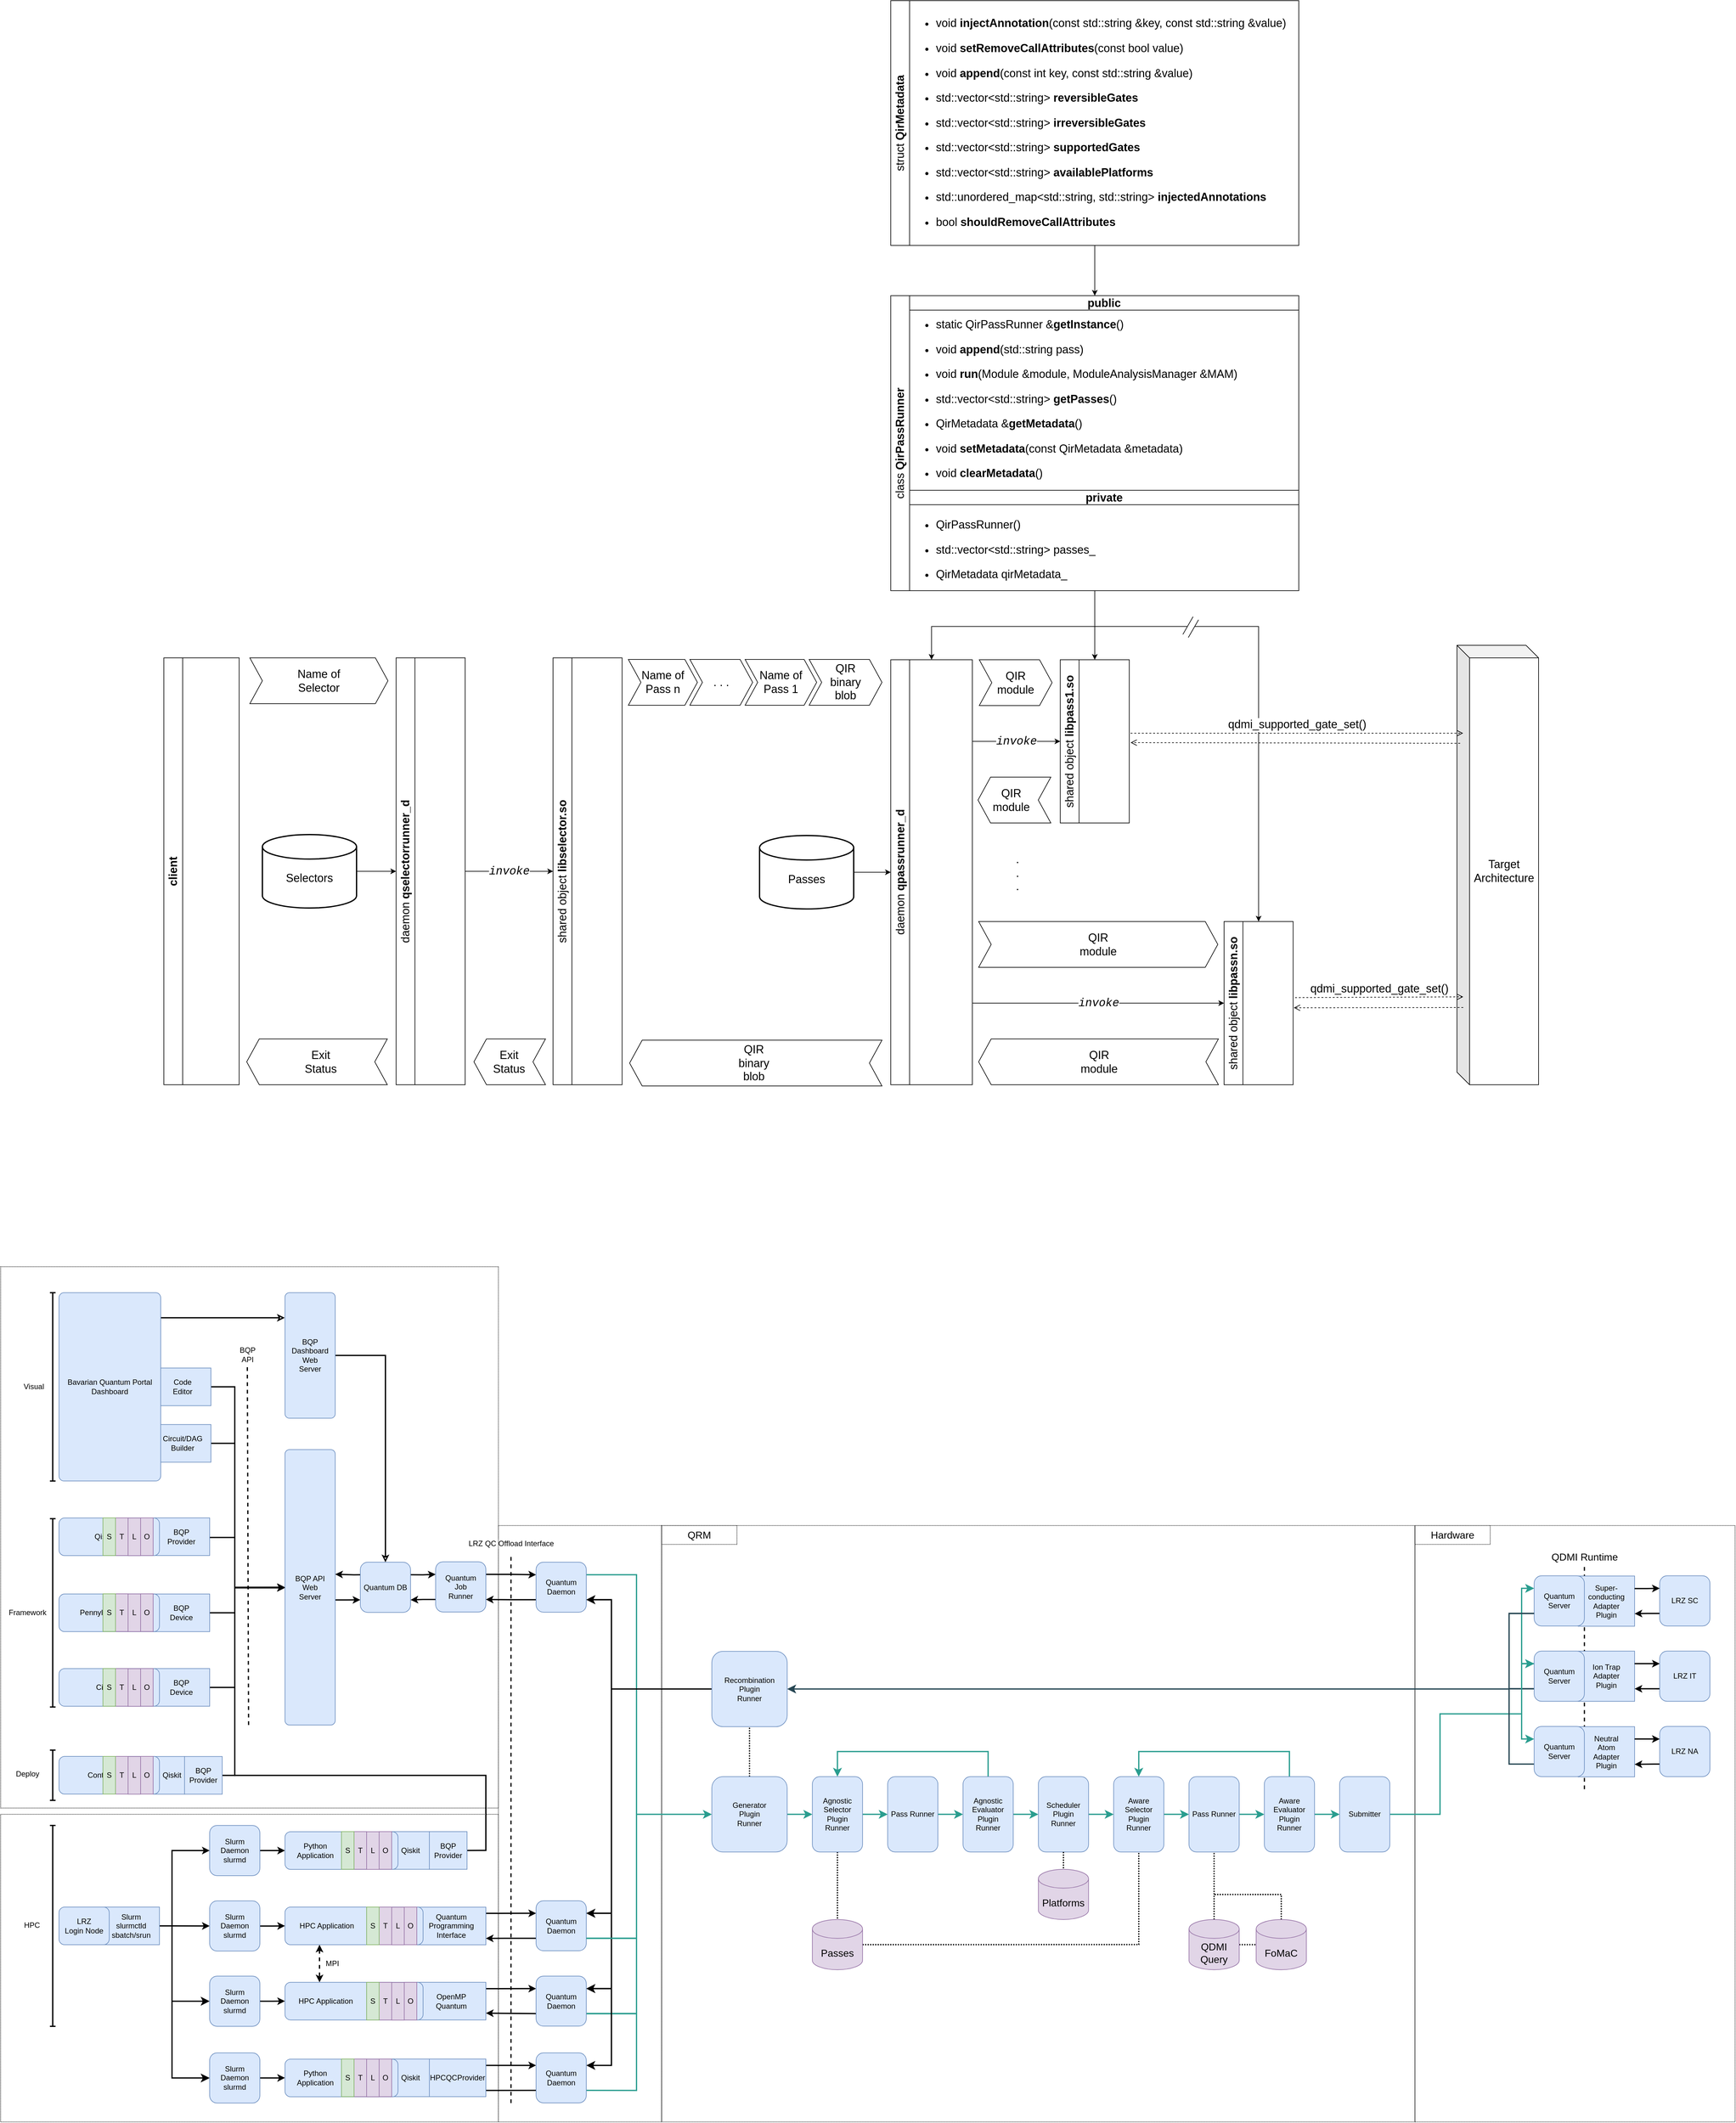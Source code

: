 <mxfile version="22.0.2" type="device">
  <diagram name="Page-1" id="UY8goVuxh97n4xM9knXK">
    <mxGraphModel dx="485" dy="-275" grid="1" gridSize="10" guides="1" tooltips="1" connect="1" arrows="1" fold="1" page="1" pageScale="1" pageWidth="1169" pageHeight="827" math="0" shadow="0">
      <root>
        <mxCell id="0" />
        <mxCell id="1" parent="0" />
        <mxCell id="kfY2gDkJ5fVRVasAfomu-135" style="edgeStyle=orthogonalEdgeStyle;rounded=0;orthogonalLoop=1;jettySize=auto;html=1;entryX=0.5;entryY=0;entryDx=0;entryDy=0;" edge="1" parent="1" source="kfY2gDkJ5fVRVasAfomu-79" target="kfY2gDkJ5fVRVasAfomu-92">
          <mxGeometry relative="1" as="geometry">
            <Array as="points">
              <mxPoint x="8653" y="5470" />
              <mxPoint x="8393" y="5470" />
            </Array>
          </mxGeometry>
        </mxCell>
        <mxCell id="kfY2gDkJ5fVRVasAfomu-173" style="edgeStyle=orthogonalEdgeStyle;rounded=0;orthogonalLoop=1;jettySize=auto;html=1;entryX=0.5;entryY=0;entryDx=0;entryDy=0;" edge="1" parent="1" source="kfY2gDkJ5fVRVasAfomu-79" target="kfY2gDkJ5fVRVasAfomu-137">
          <mxGeometry relative="1" as="geometry" />
        </mxCell>
        <mxCell id="kfY2gDkJ5fVRVasAfomu-175" style="edgeStyle=orthogonalEdgeStyle;rounded=0;orthogonalLoop=1;jettySize=auto;html=1;entryX=0.5;entryY=0;entryDx=0;entryDy=0;" edge="1" parent="1" source="kfY2gDkJ5fVRVasAfomu-79" target="kfY2gDkJ5fVRVasAfomu-160">
          <mxGeometry relative="1" as="geometry">
            <Array as="points">
              <mxPoint x="8653" y="5470" />
              <mxPoint x="8914" y="5470" />
            </Array>
          </mxGeometry>
        </mxCell>
        <mxCell id="kfY2gDkJ5fVRVasAfomu-79" value="&lt;font style=&quot;font-size: 18px;&quot;&gt;&lt;span style=&quot;font-weight: normal;&quot;&gt;class&lt;/span&gt; QirPassRunner&lt;/font&gt;" style="swimlane;horizontal=0;whiteSpace=wrap;html=1;startSize=30;" vertex="1" parent="1">
          <mxGeometry x="8328" y="4943" width="650" height="470" as="geometry" />
        </mxCell>
        <mxCell id="kfY2gDkJ5fVRVasAfomu-80" value="&lt;font style=&quot;font-size: 18px;&quot;&gt;public&lt;/font&gt;" style="swimlane;whiteSpace=wrap;html=1;" vertex="1" parent="kfY2gDkJ5fVRVasAfomu-79">
          <mxGeometry x="30" width="620" height="470" as="geometry">
            <mxRectangle y="20" width="90" height="30" as="alternateBounds" />
          </mxGeometry>
        </mxCell>
        <mxCell id="kfY2gDkJ5fVRVasAfomu-89" value="&lt;p&gt;&lt;/p&gt;&lt;font style=&quot;font-size: 18px;&quot;&gt;&lt;p style=&quot;font-size: 18px;&quot;&gt;&lt;/p&gt;&lt;p style=&quot;font-size: 18px;&quot;&gt;&lt;/p&gt;&lt;p style=&quot;font-size: 18px;&quot;&gt;&lt;/p&gt;&lt;p&gt;&lt;/p&gt;&lt;p&gt;&lt;/p&gt;&lt;ul style=&quot;&quot;&gt;&lt;li style=&quot;&quot;&gt;&lt;font style=&quot;&quot;&gt;&lt;span style=&quot;background-color: initial;&quot;&gt;static QirPassRunner &amp;amp;&lt;b&gt;getInstance&lt;/b&gt;()&lt;/span&gt;&lt;/font&gt;&lt;/li&gt;&lt;/ul&gt;&lt;ul style=&quot;font-size: 18px;&quot;&gt;&lt;li&gt;&lt;font style=&quot;font-size: 18px;&quot;&gt;void &lt;b&gt;append&lt;/b&gt;(std::string pass)&lt;/font&gt;&lt;/li&gt;&lt;/ul&gt;&lt;ul style=&quot;font-size: 18px;&quot;&gt;&lt;li&gt;&lt;font style=&quot;font-size: 18px;&quot;&gt;&lt;span style=&quot;background-color: initial;&quot;&gt;void &lt;b&gt;run&lt;/b&gt;(Module &amp;amp;module, ModuleAnalysisManager &amp;amp;MAM)&lt;/span&gt;&lt;/font&gt;&lt;/li&gt;&lt;/ul&gt;&lt;ul style=&quot;font-size: 18px;&quot;&gt;&lt;li style=&quot;&quot;&gt;&lt;font style=&quot;&quot;&gt;&lt;span style=&quot;background-color: initial;&quot;&gt;std::vector&amp;lt;std::string&amp;gt; &lt;b&gt;getPasses&lt;/b&gt;()&lt;/span&gt;&lt;/font&gt;&lt;/li&gt;&lt;/ul&gt;&lt;ul style=&quot;font-size: 18px;&quot;&gt;&lt;li style=&quot;border-color: var(--border-color);&quot;&gt;&lt;font style=&quot;border-color: var(--border-color);&quot;&gt;QirMetadata &amp;amp;&lt;b style=&quot;border-color: var(--border-color); background-color: initial;&quot;&gt;getMetadata&lt;/b&gt;&lt;span style=&quot;border-color: var(--border-color); background-color: initial;&quot;&gt;()&lt;/span&gt;&lt;/font&gt;&lt;/li&gt;&lt;/ul&gt;&lt;ul style=&quot;font-size: 18px;&quot;&gt;&lt;li style=&quot;border-color: var(--border-color);&quot;&gt;&lt;font style=&quot;border-color: var(--border-color);&quot;&gt;void&amp;nbsp;&lt;b style=&quot;border-color: var(--border-color);&quot;&gt;setMetadata&lt;/b&gt;(const QirMetadata &amp;amp;metadata)&lt;/font&gt;&lt;/li&gt;&lt;/ul&gt;&lt;ul style=&quot;font-size: 18px;&quot;&gt;&lt;li style=&quot;border-color: var(--border-color);&quot;&gt;void&amp;nbsp;&lt;b style=&quot;border-color: var(--border-color); background-color: initial;&quot;&gt;clearMetadata&lt;/b&gt;&lt;span style=&quot;border-color: var(--border-color); background-color: initial;&quot;&gt;()&lt;/span&gt;&lt;/li&gt;&lt;/ul&gt;&lt;p&gt;&lt;/p&gt;&lt;p&gt;&lt;/p&gt;&lt;p style=&quot;font-size: 18px;&quot;&gt;&lt;/p&gt;&lt;p style=&quot;font-size: 18px;&quot;&gt;&lt;/p&gt;&lt;/font&gt;&lt;p&gt;&lt;/p&gt;" style="text;html=1;align=left;verticalAlign=middle;resizable=0;points=[];autosize=1;strokeColor=none;fillColor=none;" vertex="1" parent="kfY2gDkJ5fVRVasAfomu-80">
          <mxGeometry y="10" width="540" height="310" as="geometry" />
        </mxCell>
        <mxCell id="kfY2gDkJ5fVRVasAfomu-82" value="&lt;font style=&quot;font-size: 18px;&quot;&gt;private&lt;/font&gt;" style="swimlane;whiteSpace=wrap;html=1;" vertex="1" parent="kfY2gDkJ5fVRVasAfomu-80">
          <mxGeometry y="310" width="620" height="160" as="geometry" />
        </mxCell>
        <mxCell id="kfY2gDkJ5fVRVasAfomu-90" value="&lt;p&gt;&lt;/p&gt;&lt;font style=&quot;font-size: 18px;&quot;&gt;&lt;p style=&quot;font-size: 18px;&quot;&gt;&lt;/p&gt;&lt;p style=&quot;font-size: 18px;&quot;&gt;&lt;/p&gt;&lt;p style=&quot;font-size: 18px;&quot;&gt;&lt;/p&gt;&lt;p style=&quot;font-size: 18px;&quot;&gt;&lt;/p&gt;&lt;p style=&quot;font-size: 18px;&quot;&gt;&lt;/p&gt;&lt;p&gt;&lt;br&gt;&lt;/p&gt;&lt;p&gt;&lt;/p&gt;&lt;ul style=&quot;&quot;&gt;&lt;li style=&quot;&quot;&gt;QirPassRunner()&lt;/li&gt;&lt;/ul&gt;&lt;ul style=&quot;&quot;&gt;&lt;li style=&quot;&quot;&gt;&lt;span style=&quot;font-size: 18px;&quot;&gt;std::vector&amp;lt;std::string&amp;gt; passes_&lt;/span&gt;&lt;/li&gt;&lt;/ul&gt;&lt;ul style=&quot;&quot;&gt;&lt;li style=&quot;&quot;&gt;&lt;span style=&quot;font-size: 18px;&quot;&gt;QirMetadata qirMetadata_&lt;/span&gt;&lt;/li&gt;&lt;/ul&gt;&lt;p&gt;&lt;/p&gt;&lt;p style=&quot;font-size: 18px;&quot;&gt;&lt;/p&gt;&lt;p style=&quot;font-size: 18px;&quot;&gt;&lt;/p&gt;&lt;p style=&quot;font-size: 18px;&quot;&gt;&lt;/p&gt;&lt;p style=&quot;font-size: 18px;&quot;&gt;&lt;/p&gt;&lt;/font&gt;&lt;p&gt;&lt;/p&gt;" style="text;html=1;align=left;verticalAlign=middle;resizable=0;points=[];autosize=1;strokeColor=none;fillColor=none;" vertex="1" parent="kfY2gDkJ5fVRVasAfomu-82">
          <mxGeometry y="-20" width="320" height="190" as="geometry" />
        </mxCell>
        <mxCell id="kfY2gDkJ5fVRVasAfomu-105" style="edgeStyle=orthogonalEdgeStyle;rounded=0;orthogonalLoop=1;jettySize=auto;html=1;" edge="1" parent="1" source="kfY2gDkJ5fVRVasAfomu-83" target="kfY2gDkJ5fVRVasAfomu-79">
          <mxGeometry relative="1" as="geometry" />
        </mxCell>
        <mxCell id="kfY2gDkJ5fVRVasAfomu-83" value="&lt;font style=&quot;font-size: 18px;&quot;&gt;&lt;span style=&quot;font-weight: normal;&quot;&gt;struct&lt;/span&gt; QirMetadata&lt;/font&gt;" style="swimlane;horizontal=0;whiteSpace=wrap;html=1;startSize=30;" vertex="1" parent="1">
          <mxGeometry x="8328" y="4473" width="650" height="390" as="geometry" />
        </mxCell>
        <mxCell id="kfY2gDkJ5fVRVasAfomu-85" value="&lt;p&gt;&lt;/p&gt;&lt;font style=&quot;font-size: 18px;&quot;&gt;&lt;p&gt;&lt;/p&gt;&lt;ul&gt;&lt;li&gt;&lt;font style=&quot;font-size: 18px;&quot;&gt;&lt;span style=&quot;background-color: initial;&quot;&gt;void &lt;/span&gt;&lt;b style=&quot;background-color: initial;&quot;&gt;injectAnnotation&lt;/b&gt;&lt;span style=&quot;background-color: initial;&quot;&gt;(const std::string &amp;amp;key, const std::string &amp;amp;value)&lt;/span&gt;&lt;/font&gt;&lt;/li&gt;&lt;/ul&gt;&lt;ul&gt;&lt;li&gt;&lt;font style=&quot;font-size: 18px;&quot;&gt;&lt;span style=&quot;background-color: initial;&quot;&gt;void &lt;/span&gt;&lt;b style=&quot;background-color: initial;&quot;&gt;setRemoveCallAttributes&lt;/b&gt;&lt;span style=&quot;background-color: initial;&quot;&gt;(const bool value)&lt;/span&gt;&lt;/font&gt;&lt;/li&gt;&lt;/ul&gt;&lt;ul&gt;&lt;li&gt;&lt;font style=&quot;font-size: 18px;&quot;&gt;&lt;span style=&quot;background-color: initial;&quot;&gt;void &lt;/span&gt;&lt;b style=&quot;background-color: initial;&quot;&gt;append&lt;/b&gt;&lt;span style=&quot;background-color: initial;&quot;&gt;(const int key, const std::string &amp;amp;value)&lt;/span&gt;&lt;/font&gt;&lt;/li&gt;&lt;/ul&gt;&lt;div&gt;&lt;ul style=&quot;border-color: var(--border-color);&quot;&gt;&lt;li style=&quot;border-color: var(--border-color);&quot;&gt;&lt;font style=&quot;border-color: var(--border-color);&quot;&gt;std::vector&amp;lt;std::string&amp;gt;&amp;nbsp;&lt;b style=&quot;border-color: var(--border-color); background-color: initial;&quot;&gt;reversibleGates&lt;/b&gt;&lt;/font&gt;&lt;/li&gt;&lt;/ul&gt;&lt;ul style=&quot;border-color: var(--border-color);&quot;&gt;&lt;li style=&quot;border-color: var(--border-color);&quot;&gt;&lt;font style=&quot;border-color: var(--border-color);&quot;&gt;&lt;span style=&quot;border-color: var(--border-color); background-color: initial;&quot;&gt;std::vector&amp;lt;std::string&amp;gt;&amp;nbsp;&lt;/span&gt;&lt;b style=&quot;border-color: var(--border-color); background-color: initial;&quot;&gt;irreversibleGates&lt;/b&gt;&lt;/font&gt;&lt;/li&gt;&lt;/ul&gt;&lt;ul style=&quot;border-color: var(--border-color);&quot;&gt;&lt;li style=&quot;border-color: var(--border-color);&quot;&gt;&lt;font style=&quot;border-color: var(--border-color);&quot;&gt;&lt;span style=&quot;border-color: var(--border-color); background-color: initial;&quot;&gt;std::vector&amp;lt;std::string&amp;gt;&amp;nbsp;&lt;/span&gt;&lt;b style=&quot;border-color: var(--border-color); background-color: initial;&quot;&gt;supportedGates&lt;/b&gt;&lt;/font&gt;&lt;/li&gt;&lt;/ul&gt;&lt;ul style=&quot;border-color: var(--border-color);&quot;&gt;&lt;li style=&quot;border-color: var(--border-color);&quot;&gt;&lt;font style=&quot;border-color: var(--border-color);&quot;&gt;&lt;span style=&quot;border-color: var(--border-color); background-color: initial;&quot;&gt;std::vector&amp;lt;std::string&amp;gt;&amp;nbsp;&lt;/span&gt;&lt;b style=&quot;border-color: var(--border-color); background-color: initial;&quot;&gt;availablePlatforms&lt;/b&gt;&lt;/font&gt;&lt;/li&gt;&lt;/ul&gt;&lt;ul style=&quot;border-color: var(--border-color);&quot;&gt;&lt;li style=&quot;border-color: var(--border-color);&quot;&gt;&lt;font style=&quot;border-color: var(--border-color);&quot;&gt;&lt;span style=&quot;border-color: var(--border-color); background-color: initial;&quot;&gt;std::unordered_map&amp;lt;std::string, std::string&amp;gt;&amp;nbsp;&lt;/span&gt;&lt;b style=&quot;border-color: var(--border-color); background-color: initial;&quot;&gt;injectedAnnotations&lt;/b&gt;&lt;/font&gt;&lt;/li&gt;&lt;/ul&gt;&lt;ul style=&quot;border-color: var(--border-color);&quot;&gt;&lt;li style=&quot;border-color: var(--border-color);&quot;&gt;&lt;font style=&quot;border-color: var(--border-color);&quot;&gt;&lt;span style=&quot;border-color: var(--border-color); background-color: initial;&quot;&gt;bool&amp;nbsp;&lt;/span&gt;&lt;b style=&quot;border-color: var(--border-color); background-color: initial;&quot;&gt;shouldRemoveCallAttributes&lt;/b&gt;&lt;/font&gt;&lt;/li&gt;&lt;/ul&gt;&lt;/div&gt;&lt;p&gt;&lt;/p&gt;&lt;/font&gt;&lt;p&gt;&lt;/p&gt;" style="text;html=1;align=left;verticalAlign=middle;resizable=0;points=[];autosize=1;strokeColor=none;fillColor=none;" vertex="1" parent="kfY2gDkJ5fVRVasAfomu-83">
          <mxGeometry x="30" width="620" height="390" as="geometry" />
        </mxCell>
        <mxCell id="kfY2gDkJ5fVRVasAfomu-92" value="&lt;font style=&quot;font-size: 18px;&quot;&gt;&lt;span style=&quot;font-weight: normal;&quot;&gt;daemon&lt;/span&gt; qpassrunner_d&lt;/font&gt;" style="swimlane;horizontal=0;whiteSpace=wrap;html=1;startSize=30;" vertex="1" parent="1">
          <mxGeometry x="8328" y="5523" width="130" height="677" as="geometry" />
        </mxCell>
        <mxCell id="kfY2gDkJ5fVRVasAfomu-136" value="&lt;font style=&quot;font-size: 18px;&quot;&gt;QIR &lt;br&gt;module&lt;/font&gt;" style="shape=step;perimeter=stepPerimeter;fixedSize=1;points=[];whiteSpace=wrap;html=1;" vertex="1" parent="1">
          <mxGeometry x="8469" y="5523" width="116" height="73" as="geometry" />
        </mxCell>
        <mxCell id="kfY2gDkJ5fVRVasAfomu-137" value="&lt;font style=&quot;font-size: 18px;&quot;&gt;&lt;span style=&quot;font-weight: normal;&quot;&gt;shared object&lt;/span&gt;&amp;nbsp;libpass1.so&lt;/font&gt;" style="swimlane;horizontal=0;whiteSpace=wrap;html=1;startSize=30;" vertex="1" parent="1">
          <mxGeometry x="8598" y="5523" width="110" height="260" as="geometry" />
        </mxCell>
        <mxCell id="kfY2gDkJ5fVRVasAfomu-138" value="" style="endArrow=classic;html=1;rounded=0;entryX=0;entryY=0.5;entryDx=0;entryDy=0;" edge="1" parent="1" target="kfY2gDkJ5fVRVasAfomu-137">
          <mxGeometry relative="1" as="geometry">
            <mxPoint x="8458" y="5653" as="sourcePoint" />
            <mxPoint x="9158" y="5603" as="targetPoint" />
          </mxGeometry>
        </mxCell>
        <mxCell id="kfY2gDkJ5fVRVasAfomu-139" value="&lt;font face=&quot;Courier New&quot; style=&quot;font-size: 18px;&quot;&gt;&lt;i&gt;invoke&lt;/i&gt;&lt;/font&gt;" style="edgeLabel;resizable=0;html=1;align=center;verticalAlign=middle;" connectable="0" vertex="1" parent="kfY2gDkJ5fVRVasAfomu-138">
          <mxGeometry relative="1" as="geometry" />
        </mxCell>
        <mxCell id="kfY2gDkJ5fVRVasAfomu-170" style="edgeStyle=orthogonalEdgeStyle;rounded=0;orthogonalLoop=1;jettySize=auto;html=1;entryX=0;entryY=0.5;entryDx=0;entryDy=0;" edge="1" parent="1" source="kfY2gDkJ5fVRVasAfomu-148" target="kfY2gDkJ5fVRVasAfomu-92">
          <mxGeometry relative="1" as="geometry" />
        </mxCell>
        <mxCell id="kfY2gDkJ5fVRVasAfomu-148" value="&lt;font style=&quot;font-size: 18px;&quot;&gt;&lt;br&gt;Passes&lt;/font&gt;" style="strokeWidth=2;html=1;shape=mxgraph.flowchart.database;whiteSpace=wrap;" vertex="1" parent="1">
          <mxGeometry x="8119" y="5803" width="150" height="117" as="geometry" />
        </mxCell>
        <mxCell id="kfY2gDkJ5fVRVasAfomu-153" value="" style="shape=step;perimeter=stepPerimeter;fixedSize=1;points=[];whiteSpace=wrap;html=1;rotation=-180;" vertex="1" parent="1">
          <mxGeometry x="7912" y="6129" width="402" height="73" as="geometry" />
        </mxCell>
        <mxCell id="kfY2gDkJ5fVRVasAfomu-155" value="&lt;font style=&quot;font-size: 18px;&quot;&gt;QIR&lt;br&gt;module&lt;/font&gt;" style="text;html=1;strokeColor=none;fillColor=none;align=center;verticalAlign=middle;whiteSpace=wrap;rounded=0;" vertex="1" parent="1">
          <mxGeometry x="8495" y="5731.5" width="60" height="30" as="geometry" />
        </mxCell>
        <mxCell id="kfY2gDkJ5fVRVasAfomu-159" value="&lt;font style=&quot;font-size: 18px;&quot;&gt;QIR &lt;br&gt;module&lt;/font&gt;" style="shape=step;perimeter=stepPerimeter;fixedSize=1;points=[];whiteSpace=wrap;html=1;" vertex="1" parent="1">
          <mxGeometry x="8468" y="5940" width="381" height="73" as="geometry" />
        </mxCell>
        <mxCell id="kfY2gDkJ5fVRVasAfomu-160" value="&lt;span style=&quot;font-size: 18px;&quot;&gt;&lt;span style=&quot;font-weight: normal;&quot;&gt;shared object&lt;/span&gt; libpassn.so&lt;/span&gt;" style="swimlane;horizontal=0;whiteSpace=wrap;html=1;startSize=30;" vertex="1" parent="1">
          <mxGeometry x="8859" y="5940" width="110" height="260" as="geometry" />
        </mxCell>
        <mxCell id="kfY2gDkJ5fVRVasAfomu-161" value="" style="endArrow=classic;html=1;rounded=0;entryX=0;entryY=0.5;entryDx=0;entryDy=0;" edge="1" parent="1" target="kfY2gDkJ5fVRVasAfomu-160">
          <mxGeometry relative="1" as="geometry">
            <mxPoint x="8458" y="6070" as="sourcePoint" />
            <mxPoint x="9284" y="6020" as="targetPoint" />
          </mxGeometry>
        </mxCell>
        <mxCell id="kfY2gDkJ5fVRVasAfomu-162" value="&lt;font face=&quot;Courier New&quot; style=&quot;font-size: 18px;&quot;&gt;&lt;i&gt;invoke&lt;/i&gt;&lt;/font&gt;" style="edgeLabel;resizable=0;html=1;align=center;verticalAlign=middle;" connectable="0" vertex="1" parent="kfY2gDkJ5fVRVasAfomu-161">
          <mxGeometry relative="1" as="geometry" />
        </mxCell>
        <mxCell id="kfY2gDkJ5fVRVasAfomu-163" value="" style="shape=step;perimeter=stepPerimeter;fixedSize=1;points=[];whiteSpace=wrap;html=1;rotation=-180;" vertex="1" parent="1">
          <mxGeometry x="8468" y="6127" width="382" height="73" as="geometry" />
        </mxCell>
        <mxCell id="kfY2gDkJ5fVRVasAfomu-164" value="&lt;font style=&quot;font-size: 18px;&quot;&gt;QIR&lt;br&gt;module&lt;/font&gt;" style="text;html=1;strokeColor=none;fillColor=none;align=center;verticalAlign=middle;whiteSpace=wrap;rounded=0;" vertex="1" parent="1">
          <mxGeometry x="8630" y="6148.5" width="60" height="30" as="geometry" />
        </mxCell>
        <mxCell id="kfY2gDkJ5fVRVasAfomu-167" value="&lt;font style=&quot;font-size: 18px;&quot;&gt;.&lt;br&gt;.&lt;br&gt;.&lt;br&gt;&lt;/font&gt;" style="text;html=1;strokeColor=none;fillColor=none;align=center;verticalAlign=middle;whiteSpace=wrap;rounded=0;" vertex="1" parent="1">
          <mxGeometry x="8495" y="5827.5" width="70" height="70" as="geometry" />
        </mxCell>
        <mxCell id="kfY2gDkJ5fVRVasAfomu-106" value="&lt;font style=&quot;font-size: 18px;&quot;&gt;&lt;span style=&quot;font-weight: normal;&quot;&gt;daemon&lt;/span&gt; qselectorrunner_d&lt;/font&gt;" style="swimlane;horizontal=0;whiteSpace=wrap;html=1;startSize=30;" vertex="1" parent="1">
          <mxGeometry x="7540" y="5520" width="110" height="680" as="geometry" />
        </mxCell>
        <mxCell id="kfY2gDkJ5fVRVasAfomu-108" value="&lt;font style=&quot;font-size: 18px;&quot;&gt;client&lt;/font&gt;" style="swimlane;horizontal=0;whiteSpace=wrap;html=1;startSize=30;" vertex="1" parent="1">
          <mxGeometry x="7170" y="5520" width="120" height="680" as="geometry" />
        </mxCell>
        <mxCell id="kfY2gDkJ5fVRVasAfomu-182" style="edgeStyle=orthogonalEdgeStyle;rounded=0;orthogonalLoop=1;jettySize=auto;html=1;entryX=0;entryY=0.5;entryDx=0;entryDy=0;" edge="1" parent="1" source="kfY2gDkJ5fVRVasAfomu-110" target="kfY2gDkJ5fVRVasAfomu-106">
          <mxGeometry relative="1" as="geometry" />
        </mxCell>
        <mxCell id="kfY2gDkJ5fVRVasAfomu-110" value="&lt;font style=&quot;font-size: 18px;&quot;&gt;&lt;br&gt;Selectors&lt;/font&gt;" style="strokeWidth=2;html=1;shape=mxgraph.flowchart.database;whiteSpace=wrap;" vertex="1" parent="1">
          <mxGeometry x="7327" y="5801.5" width="150" height="117" as="geometry" />
        </mxCell>
        <mxCell id="kfY2gDkJ5fVRVasAfomu-122" value="&lt;font style=&quot;font-size: 18px;&quot;&gt;&lt;span style=&quot;font-weight: normal;&quot;&gt;shared object&lt;/span&gt; libselector.so&lt;/font&gt;" style="swimlane;horizontal=0;whiteSpace=wrap;html=1;startSize=30;" vertex="1" parent="1">
          <mxGeometry x="7790" y="5520" width="110" height="680" as="geometry" />
        </mxCell>
        <mxCell id="kfY2gDkJ5fVRVasAfomu-134" value="&lt;font style=&quot;font-size: 18px;&quot;&gt;Name of&lt;br&gt;Pass n&lt;/font&gt;" style="shape=step;perimeter=stepPerimeter;fixedSize=1;points=[];whiteSpace=wrap;html=1;" vertex="1" parent="1">
          <mxGeometry x="7910" y="5522.5" width="110" height="73" as="geometry" />
        </mxCell>
        <mxCell id="kfY2gDkJ5fVRVasAfomu-131" value="&lt;font style=&quot;font-size: 18px;&quot;&gt;. . .&lt;/font&gt;" style="shape=step;perimeter=stepPerimeter;fixedSize=1;points=[];whiteSpace=wrap;html=1;" vertex="1" parent="1">
          <mxGeometry x="8008" y="5522.5" width="100" height="73" as="geometry" />
        </mxCell>
        <mxCell id="kfY2gDkJ5fVRVasAfomu-125" value="&lt;font style=&quot;font-size: 18px;&quot;&gt;Name of&lt;br&gt;Pass 1&lt;/font&gt;" style="shape=step;perimeter=stepPerimeter;fixedSize=1;points=[];whiteSpace=wrap;html=1;" vertex="1" parent="1">
          <mxGeometry x="8096" y="5522.5" width="114" height="73" as="geometry" />
        </mxCell>
        <mxCell id="kfY2gDkJ5fVRVasAfomu-126" value="&lt;font style=&quot;font-size: 18px;&quot;&gt;QIR&lt;br&gt;binary&lt;br&gt;blob&lt;/font&gt;" style="shape=step;perimeter=stepPerimeter;fixedSize=1;points=[];whiteSpace=wrap;html=1;" vertex="1" parent="1">
          <mxGeometry x="8198" y="5522.5" width="116" height="73" as="geometry" />
        </mxCell>
        <mxCell id="kfY2gDkJ5fVRVasAfomu-128" value="" style="endArrow=classic;html=1;rounded=0;exitX=1;exitY=0.5;exitDx=0;exitDy=0;entryX=0;entryY=0.5;entryDx=0;entryDy=0;" edge="1" parent="1" source="kfY2gDkJ5fVRVasAfomu-106" target="kfY2gDkJ5fVRVasAfomu-122">
          <mxGeometry relative="1" as="geometry">
            <mxPoint x="8250" y="5600" as="sourcePoint" />
            <mxPoint x="8350" y="5600" as="targetPoint" />
          </mxGeometry>
        </mxCell>
        <mxCell id="kfY2gDkJ5fVRVasAfomu-129" value="&lt;font face=&quot;Courier New&quot; style=&quot;font-size: 18px;&quot;&gt;&lt;i&gt;invoke&lt;/i&gt;&lt;/font&gt;" style="edgeLabel;resizable=0;html=1;align=center;verticalAlign=middle;" connectable="0" vertex="1" parent="kfY2gDkJ5fVRVasAfomu-128">
          <mxGeometry relative="1" as="geometry" />
        </mxCell>
        <mxCell id="kfY2gDkJ5fVRVasAfomu-124" value="&lt;font style=&quot;font-size: 18px;&quot;&gt;Name of&lt;br&gt;Selector&lt;/font&gt;" style="shape=step;perimeter=stepPerimeter;fixedSize=1;points=[];whiteSpace=wrap;html=1;" vertex="1" parent="1">
          <mxGeometry x="7307" y="5520" width="220" height="73" as="geometry" />
        </mxCell>
        <mxCell id="kfY2gDkJ5fVRVasAfomu-176" value="" style="shape=step;perimeter=stepPerimeter;fixedSize=1;points=[];whiteSpace=wrap;html=1;rotation=-180;" vertex="1" parent="1">
          <mxGeometry x="8467" y="5710" width="116" height="73" as="geometry" />
        </mxCell>
        <mxCell id="kfY2gDkJ5fVRVasAfomu-177" value="&lt;font style=&quot;font-size: 18px;&quot;&gt;QIR&lt;br&gt;module&lt;/font&gt;" style="text;html=1;strokeColor=none;fillColor=none;align=center;verticalAlign=middle;whiteSpace=wrap;rounded=0;" vertex="1" parent="1">
          <mxGeometry x="8490" y="5731.5" width="60" height="30" as="geometry" />
        </mxCell>
        <mxCell id="kfY2gDkJ5fVRVasAfomu-178" value="&lt;p&gt;&lt;font style=&quot;font-size: 18px;&quot;&gt;QIR&lt;br style=&quot;border-color: var(--border-color);&quot;&gt;binary&lt;br style=&quot;border-color: var(--border-color);&quot;&gt;blob&lt;/font&gt;&lt;br&gt;&lt;/p&gt;" style="text;html=1;strokeColor=none;fillColor=none;align=center;verticalAlign=middle;whiteSpace=wrap;rounded=0;" vertex="1" parent="1">
          <mxGeometry x="8080" y="6150.5" width="60" height="30" as="geometry" />
        </mxCell>
        <mxCell id="kfY2gDkJ5fVRVasAfomu-179" value="" style="shape=step;perimeter=stepPerimeter;fixedSize=1;points=[];whiteSpace=wrap;html=1;rotation=-180;" vertex="1" parent="1">
          <mxGeometry x="7664" y="6127" width="114" height="73" as="geometry" />
        </mxCell>
        <mxCell id="kfY2gDkJ5fVRVasAfomu-180" value="&lt;span style=&quot;font-size: 18px;&quot;&gt;Exit&lt;br&gt;Status&lt;/span&gt;" style="text;html=1;strokeColor=none;fillColor=none;align=center;verticalAlign=middle;whiteSpace=wrap;rounded=0;" vertex="1" parent="1">
          <mxGeometry x="7690" y="6148.5" width="60" height="30" as="geometry" />
        </mxCell>
        <mxCell id="kfY2gDkJ5fVRVasAfomu-183" value="" style="shape=step;perimeter=stepPerimeter;fixedSize=1;points=[];whiteSpace=wrap;html=1;rotation=-180;" vertex="1" parent="1">
          <mxGeometry x="7302" y="6127" width="224" height="73" as="geometry" />
        </mxCell>
        <mxCell id="kfY2gDkJ5fVRVasAfomu-184" value="&lt;span style=&quot;font-size: 18px;&quot;&gt;Exit&lt;br&gt;Status&lt;/span&gt;" style="text;html=1;strokeColor=none;fillColor=none;align=center;verticalAlign=middle;whiteSpace=wrap;rounded=0;" vertex="1" parent="1">
          <mxGeometry x="7390" y="6148.5" width="60" height="30" as="geometry" />
        </mxCell>
        <mxCell id="kfY2gDkJ5fVRVasAfomu-187" value="&lt;font style=&quot;font-size: 18px;&quot;&gt;Target&lt;br&gt;Architecture&lt;/font&gt;" style="shape=cube;whiteSpace=wrap;html=1;boundedLbl=1;backgroundOutline=1;darkOpacity=0.05;darkOpacity2=0.1;" vertex="1" parent="1">
          <mxGeometry x="9230" y="5500" width="130" height="700" as="geometry" />
        </mxCell>
        <mxCell id="kfY2gDkJ5fVRVasAfomu-194" value="" style="shape=partialRectangle;whiteSpace=wrap;html=1;left=0;right=0;fillColor=#FFFFFF;rotation=-60;" vertex="1" parent="1">
          <mxGeometry x="8790" y="5466" width="31.65" height="10" as="geometry" />
        </mxCell>
        <mxCell id="kfY2gDkJ5fVRVasAfomu-197" value="" style="html=1;verticalAlign=bottom;endArrow=open;dashed=1;endSize=8;curved=0;rounded=0;exitX=-0.038;exitY=0.114;exitDx=0;exitDy=0;exitPerimeter=0;" edge="1" parent="1">
          <mxGeometry relative="1" as="geometry">
            <mxPoint x="9235.06" y="5656.1" as="sourcePoint" />
            <mxPoint x="8710" y="5655" as="targetPoint" />
          </mxGeometry>
        </mxCell>
        <mxCell id="kfY2gDkJ5fVRVasAfomu-200" value="&lt;font style=&quot;font-size: 18px;&quot;&gt;qdmi_supported_gate_set()&lt;/font&gt;" style="html=1;verticalAlign=bottom;endArrow=open;dashed=1;endSize=8;curved=0;rounded=0;entryX=-0.017;entryY=0.077;entryDx=0;entryDy=0;entryPerimeter=0;" edge="1" parent="1">
          <mxGeometry relative="1" as="geometry">
            <mxPoint x="8710" y="5640" as="sourcePoint" />
            <mxPoint x="9239.79" y="5640" as="targetPoint" />
          </mxGeometry>
        </mxCell>
        <mxCell id="kfY2gDkJ5fVRVasAfomu-201" value="" style="html=1;verticalAlign=bottom;endArrow=open;dashed=1;endSize=8;curved=0;rounded=0;" edge="1" parent="1">
          <mxGeometry relative="1" as="geometry">
            <mxPoint x="9240" y="6077" as="sourcePoint" />
            <mxPoint x="8970.1" y="6077.42" as="targetPoint" />
          </mxGeometry>
        </mxCell>
        <mxCell id="kfY2gDkJ5fVRVasAfomu-202" value="&lt;font style=&quot;font-size: 18px;&quot;&gt;qdmi_supported_gate_set()&lt;/font&gt;" style="html=1;verticalAlign=bottom;endArrow=open;dashed=1;endSize=8;curved=0;rounded=0;" edge="1" parent="1">
          <mxGeometry relative="1" as="geometry">
            <mxPoint x="8972.1" y="6061.22" as="sourcePoint" />
            <mxPoint x="9240" y="6060" as="targetPoint" />
          </mxGeometry>
        </mxCell>
        <mxCell id="kfY2gDkJ5fVRVasAfomu-203" value="" style="rounded=0;whiteSpace=wrap;html=1;fontSize=16;fillColor=none;dashed=1;dashPattern=1 1;movable=1;resizable=1;rotatable=1;deletable=1;editable=1;locked=0;connectable=1;" vertex="1" parent="1">
          <mxGeometry x="7703" y="6902.3" width="260" height="950" as="geometry" />
        </mxCell>
        <mxCell id="kfY2gDkJ5fVRVasAfomu-204" value="" style="rounded=0;whiteSpace=wrap;html=1;fontSize=16;fillColor=none;dashed=1;dashPattern=1 1;movable=1;resizable=1;rotatable=1;deletable=1;editable=1;locked=0;connectable=1;" vertex="1" parent="1">
          <mxGeometry x="9163" y="6902.3" width="510" height="950" as="geometry" />
        </mxCell>
        <mxCell id="kfY2gDkJ5fVRVasAfomu-205" value="" style="rounded=0;whiteSpace=wrap;html=1;fontSize=16;fillColor=none;dashed=1;dashPattern=1 1;movable=1;resizable=1;rotatable=1;deletable=1;editable=1;locked=0;connectable=1;" vertex="1" parent="1">
          <mxGeometry x="7963" y="6902.3" width="1200.08" height="950" as="geometry" />
        </mxCell>
        <mxCell id="kfY2gDkJ5fVRVasAfomu-206" value="&amp;nbsp; &amp;nbsp;Qiskit" style="rounded=0;whiteSpace=wrap;html=1;fillColor=#dae8fc;strokeColor=#6c8ebf;" vertex="1" parent="1">
          <mxGeometry x="7153" y="7270.17" width="50" height="60" as="geometry" />
        </mxCell>
        <mxCell id="kfY2gDkJ5fVRVasAfomu-207" style="edgeStyle=orthogonalEdgeStyle;shape=connector;rounded=0;orthogonalLoop=1;jettySize=auto;html=1;entryX=0;entryY=0.5;entryDx=0;entryDy=0;labelBackgroundColor=default;strokeColor=default;strokeWidth=2;fontFamily=Helvetica;fontSize=12;fontColor=default;startArrow=none;startFill=0;endArrow=classic;exitX=1;exitY=0.5;exitDx=0;exitDy=0;" edge="1" parent="1" source="kfY2gDkJ5fVRVasAfomu-208" target="kfY2gDkJ5fVRVasAfomu-229">
          <mxGeometry relative="1" as="geometry">
            <Array as="points">
              <mxPoint x="7683" y="7420.3" />
              <mxPoint x="7683" y="7300.3" />
              <mxPoint x="7283" y="7300.3" />
              <mxPoint x="7283" y="7001.3" />
              <mxPoint x="7363" y="7001.3" />
            </Array>
          </mxGeometry>
        </mxCell>
        <mxCell id="kfY2gDkJ5fVRVasAfomu-208" value="BQP&lt;br&gt;Provider" style="rounded=0;whiteSpace=wrap;html=1;fillColor=#dae8fc;strokeColor=#6c8ebf;" vertex="1" parent="1">
          <mxGeometry x="7593" y="7389.83" width="60" height="60" as="geometry" />
        </mxCell>
        <mxCell id="kfY2gDkJ5fVRVasAfomu-209" value="Qiskit" style="rounded=0;whiteSpace=wrap;html=1;fillColor=#dae8fc;strokeColor=#6c8ebf;" vertex="1" parent="1">
          <mxGeometry x="7533" y="7389.83" width="60" height="60" as="geometry" />
        </mxCell>
        <mxCell id="kfY2gDkJ5fVRVasAfomu-210" style="edgeStyle=orthogonalEdgeStyle;rounded=0;orthogonalLoop=1;jettySize=auto;html=1;strokeWidth=2;startArrow=none;startFill=0;endArrow=classic;endFill=1;entryX=0;entryY=0.5;entryDx=0;entryDy=0;exitX=1;exitY=0.5;exitDx=0;exitDy=0;" edge="1" parent="1" source="kfY2gDkJ5fVRVasAfomu-214" target="kfY2gDkJ5fVRVasAfomu-246">
          <mxGeometry relative="1" as="geometry">
            <mxPoint x="6803" y="7830" as="targetPoint" />
            <Array as="points">
              <mxPoint x="7183" y="7540" />
            </Array>
          </mxGeometry>
        </mxCell>
        <mxCell id="kfY2gDkJ5fVRVasAfomu-211" style="edgeStyle=orthogonalEdgeStyle;shape=connector;rounded=0;orthogonalLoop=1;jettySize=auto;html=1;entryX=0;entryY=0.5;entryDx=0;entryDy=0;labelBackgroundColor=default;strokeColor=default;strokeWidth=2;fontFamily=Helvetica;fontSize=12;fontColor=default;startArrow=none;startFill=0;endArrow=classic;exitX=1;exitY=0.5;exitDx=0;exitDy=0;" edge="1" parent="1" source="kfY2gDkJ5fVRVasAfomu-214" target="kfY2gDkJ5fVRVasAfomu-296">
          <mxGeometry relative="1" as="geometry">
            <Array as="points">
              <mxPoint x="7183" y="7540" />
              <mxPoint x="7183" y="7420" />
            </Array>
          </mxGeometry>
        </mxCell>
        <mxCell id="kfY2gDkJ5fVRVasAfomu-212" style="edgeStyle=orthogonalEdgeStyle;rounded=0;orthogonalLoop=1;jettySize=auto;html=1;entryX=0;entryY=0.5;entryDx=0;entryDy=0;fontSize=12;startSize=8;endSize=8;strokeWidth=2;startArrow=none;startFill=0;" edge="1" parent="1" source="kfY2gDkJ5fVRVasAfomu-214" target="kfY2gDkJ5fVRVasAfomu-244">
          <mxGeometry relative="1" as="geometry">
            <Array as="points">
              <mxPoint x="7183" y="7540.3" />
              <mxPoint x="7183" y="7660.3" />
            </Array>
          </mxGeometry>
        </mxCell>
        <mxCell id="kfY2gDkJ5fVRVasAfomu-213" style="edgeStyle=orthogonalEdgeStyle;rounded=0;orthogonalLoop=1;jettySize=auto;html=1;entryX=0;entryY=0.5;entryDx=0;entryDy=0;fontSize=12;startSize=8;endSize=8;strokeWidth=2;startArrow=none;startFill=0;" edge="1" parent="1" source="kfY2gDkJ5fVRVasAfomu-214" target="kfY2gDkJ5fVRVasAfomu-347">
          <mxGeometry relative="1" as="geometry">
            <Array as="points">
              <mxPoint x="7183" y="7540.3" />
              <mxPoint x="7183" y="7782.3" />
            </Array>
          </mxGeometry>
        </mxCell>
        <mxCell id="kfY2gDkJ5fVRVasAfomu-214" value="Slurm&lt;br&gt;slurmctld&lt;br&gt;sbatch/srun" style="rounded=0;whiteSpace=wrap;html=1;fillColor=#dae8fc;strokeColor=#6c8ebf;" vertex="1" parent="1">
          <mxGeometry x="7073" y="7510" width="90" height="60" as="geometry" />
        </mxCell>
        <mxCell id="kfY2gDkJ5fVRVasAfomu-215" style="edgeStyle=orthogonalEdgeStyle;shape=connector;rounded=0;orthogonalLoop=1;jettySize=auto;html=1;entryX=0;entryY=0.5;entryDx=0;entryDy=0;labelBackgroundColor=default;strokeColor=default;strokeWidth=2;fontFamily=Helvetica;fontSize=12;fontColor=default;startArrow=none;startFill=0;endArrow=classic;" edge="1" parent="1" source="kfY2gDkJ5fVRVasAfomu-216" target="kfY2gDkJ5fVRVasAfomu-229">
          <mxGeometry relative="1" as="geometry">
            <Array as="points">
              <mxPoint x="7283" y="6771.3" />
              <mxPoint x="7283" y="7000.3" />
            </Array>
          </mxGeometry>
        </mxCell>
        <mxCell id="kfY2gDkJ5fVRVasAfomu-216" value="Circuit/DAG&lt;br&gt;Builder" style="rounded=0;whiteSpace=wrap;html=1;fillColor=#dae8fc;strokeColor=#6c8ebf;" vertex="1" parent="1">
          <mxGeometry x="7155" y="6741.3" width="90" height="60" as="geometry" />
        </mxCell>
        <mxCell id="kfY2gDkJ5fVRVasAfomu-217" style="edgeStyle=orthogonalEdgeStyle;shape=connector;rounded=0;orthogonalLoop=1;jettySize=auto;html=1;entryX=0;entryY=0.5;entryDx=0;entryDy=0;labelBackgroundColor=default;strokeColor=default;strokeWidth=2;fontFamily=Helvetica;fontSize=12;fontColor=default;startArrow=none;startFill=0;endArrow=classic;" edge="1" parent="1" source="kfY2gDkJ5fVRVasAfomu-218" target="kfY2gDkJ5fVRVasAfomu-229">
          <mxGeometry relative="1" as="geometry">
            <Array as="points">
              <mxPoint x="7283" y="6921.3" />
              <mxPoint x="7283" y="7000.3" />
            </Array>
          </mxGeometry>
        </mxCell>
        <mxCell id="kfY2gDkJ5fVRVasAfomu-218" value="BQP&lt;br&gt;Provider" style="rounded=0;whiteSpace=wrap;html=1;fillColor=#dae8fc;strokeColor=#6c8ebf;" vertex="1" parent="1">
          <mxGeometry x="7153" y="6890" width="90" height="60" as="geometry" />
        </mxCell>
        <mxCell id="kfY2gDkJ5fVRVasAfomu-219" value="Qiskit&lt;span style=&quot;white-space: pre;&quot;&gt; &lt;/span&gt;&lt;span style=&quot;white-space: pre;&quot;&gt; &lt;/span&gt;&lt;span style=&quot;white-space: pre;&quot;&gt; &lt;/span&gt;&amp;nbsp;&amp;nbsp;" style="rounded=1;whiteSpace=wrap;html=1;fillColor=#dae8fc;strokeColor=#6c8ebf;" vertex="1" parent="1">
          <mxGeometry x="7003" y="6890.17" width="160" height="60" as="geometry" />
        </mxCell>
        <mxCell id="kfY2gDkJ5fVRVasAfomu-220" style="edgeStyle=orthogonalEdgeStyle;shape=connector;rounded=0;orthogonalLoop=1;jettySize=auto;html=1;entryX=0;entryY=0.25;entryDx=0;entryDy=0;labelBackgroundColor=default;strokeColor=default;strokeWidth=2;fontFamily=Helvetica;fontSize=12;fontColor=default;startArrow=none;startFill=0;endArrow=classic;" edge="1" parent="1" source="kfY2gDkJ5fVRVasAfomu-221" target="kfY2gDkJ5fVRVasAfomu-252">
          <mxGeometry relative="1" as="geometry">
            <Array as="points">
              <mxPoint x="7703" y="7520" />
              <mxPoint x="7703" y="7520" />
            </Array>
          </mxGeometry>
        </mxCell>
        <mxCell id="kfY2gDkJ5fVRVasAfomu-221" value="Quantum&lt;br&gt;Programming&lt;br&gt;Interface" style="rounded=0;whiteSpace=wrap;html=1;fillColor=#dae8fc;strokeColor=#6c8ebf;" vertex="1" parent="1">
          <mxGeometry x="7573" y="7510.17" width="110" height="60" as="geometry" />
        </mxCell>
        <mxCell id="kfY2gDkJ5fVRVasAfomu-222" style="edgeStyle=orthogonalEdgeStyle;shape=connector;rounded=0;orthogonalLoop=1;jettySize=auto;html=1;labelBackgroundColor=default;strokeColor=default;strokeWidth=2;fontFamily=Helvetica;fontSize=12;fontColor=default;startArrow=classic;startFill=1;endArrow=classic;dashed=1;entryX=0.25;entryY=0;entryDx=0;entryDy=0;exitX=0.25;exitY=1;exitDx=0;exitDy=0;" edge="1" parent="1" source="kfY2gDkJ5fVRVasAfomu-224" target="kfY2gDkJ5fVRVasAfomu-269">
          <mxGeometry relative="1" as="geometry">
            <mxPoint x="7423" y="7510" as="targetPoint" />
            <Array as="points" />
          </mxGeometry>
        </mxCell>
        <mxCell id="kfY2gDkJ5fVRVasAfomu-223" value="MPI" style="edgeLabel;html=1;align=center;verticalAlign=middle;resizable=0;points=[];fontSize=12;fontFamily=Helvetica;fontColor=default;" vertex="1" connectable="0" parent="kfY2gDkJ5fVRVasAfomu-222">
          <mxGeometry x="-0.096" y="-2" relative="1" as="geometry">
            <mxPoint x="22" y="3" as="offset" />
          </mxGeometry>
        </mxCell>
        <mxCell id="kfY2gDkJ5fVRVasAfomu-224" value="HPC Application&lt;span style=&quot;white-space: pre;&quot;&gt;                          &lt;/span&gt;" style="rounded=1;whiteSpace=wrap;html=1;fillColor=#dae8fc;strokeColor=#6c8ebf;" vertex="1" parent="1">
          <mxGeometry x="7363" y="7510" width="220" height="60" as="geometry" />
        </mxCell>
        <mxCell id="kfY2gDkJ5fVRVasAfomu-225" value="" style="endArrow=none;html=1;rounded=0;strokeWidth=2;dashed=1;" edge="1" parent="1">
          <mxGeometry width="50" height="50" relative="1" as="geometry">
            <mxPoint x="7305" y="7220" as="sourcePoint" />
            <mxPoint x="7303" y="6650" as="targetPoint" />
          </mxGeometry>
        </mxCell>
        <mxCell id="kfY2gDkJ5fVRVasAfomu-226" value="&lt;font style=&quot;font-size: 12px;&quot;&gt;BQP&lt;br&gt;API&lt;/font&gt;" style="edgeLabel;html=1;align=center;verticalAlign=middle;resizable=0;points=[];" vertex="1" connectable="0" parent="kfY2gDkJ5fVRVasAfomu-225">
          <mxGeometry x="0.425" y="4" relative="1" as="geometry">
            <mxPoint x="3" y="-184" as="offset" />
          </mxGeometry>
        </mxCell>
        <mxCell id="kfY2gDkJ5fVRVasAfomu-227" value="HPC" style="text;html=1;strokeColor=none;fillColor=none;align=center;verticalAlign=middle;whiteSpace=wrap;rounded=0;fontSize=12;" vertex="1" parent="1">
          <mxGeometry x="6930" y="7523.84" width="60" height="30" as="geometry" />
        </mxCell>
        <mxCell id="kfY2gDkJ5fVRVasAfomu-228" style="edgeStyle=orthogonalEdgeStyle;shape=connector;rounded=0;orthogonalLoop=1;jettySize=auto;html=1;labelBackgroundColor=default;strokeColor=default;strokeWidth=2;fontFamily=Helvetica;fontSize=12;fontColor=default;startArrow=none;startFill=0;endArrow=classic;entryX=0;entryY=0.75;entryDx=0;entryDy=0;" edge="1" parent="1" target="kfY2gDkJ5fVRVasAfomu-232">
          <mxGeometry relative="1" as="geometry">
            <mxPoint x="7443" y="7020.737" as="sourcePoint" />
            <mxPoint x="7463" y="7020" as="targetPoint" />
            <Array as="points">
              <mxPoint x="7463" y="7020" />
            </Array>
          </mxGeometry>
        </mxCell>
        <mxCell id="kfY2gDkJ5fVRVasAfomu-229" value="BQP API&lt;br&gt;Web&lt;br&gt;Server" style="rounded=1;whiteSpace=wrap;html=1;fontSize=12;fillColor=#dae8fc;strokeColor=#6c8ebf;arcSize=9;" vertex="1" parent="1">
          <mxGeometry x="7363" y="6781.3" width="80" height="438.7" as="geometry" />
        </mxCell>
        <mxCell id="kfY2gDkJ5fVRVasAfomu-230" style="edgeStyle=orthogonalEdgeStyle;shape=connector;rounded=0;orthogonalLoop=1;jettySize=auto;html=1;entryX=0;entryY=0.25;entryDx=0;entryDy=0;labelBackgroundColor=default;strokeColor=default;strokeWidth=2;fontFamily=Helvetica;fontSize=12;fontColor=default;startArrow=none;startFill=0;endArrow=classic;exitX=1;exitY=0.25;exitDx=0;exitDy=0;" edge="1" parent="1" source="kfY2gDkJ5fVRVasAfomu-232" target="kfY2gDkJ5fVRVasAfomu-235">
          <mxGeometry relative="1" as="geometry" />
        </mxCell>
        <mxCell id="kfY2gDkJ5fVRVasAfomu-231" style="edgeStyle=orthogonalEdgeStyle;shape=connector;rounded=0;orthogonalLoop=1;jettySize=auto;html=1;labelBackgroundColor=default;strokeColor=default;strokeWidth=2;fontFamily=Helvetica;fontSize=12;fontColor=default;startArrow=none;startFill=0;endArrow=classic;exitX=0;exitY=0.25;exitDx=0;exitDy=0;entryX=1;entryY=0.448;entryDx=0;entryDy=0;entryPerimeter=0;" edge="1" parent="1" source="kfY2gDkJ5fVRVasAfomu-232">
          <mxGeometry relative="1" as="geometry">
            <mxPoint x="7443" y="6979.838" as="targetPoint" />
            <Array as="points">
              <mxPoint x="7473" y="6981" />
            </Array>
          </mxGeometry>
        </mxCell>
        <mxCell id="kfY2gDkJ5fVRVasAfomu-232" value="Quantum DB" style="rounded=1;whiteSpace=wrap;html=1;fontSize=12;fillColor=#dae8fc;strokeColor=#6c8ebf;" vertex="1" parent="1">
          <mxGeometry x="7483" y="6960.66" width="80" height="80" as="geometry" />
        </mxCell>
        <mxCell id="kfY2gDkJ5fVRVasAfomu-233" style="edgeStyle=orthogonalEdgeStyle;shape=connector;rounded=0;orthogonalLoop=1;jettySize=auto;html=1;entryX=0;entryY=0.25;entryDx=0;entryDy=0;labelBackgroundColor=default;strokeColor=default;strokeWidth=2;fontFamily=Helvetica;fontSize=12;fontColor=default;startArrow=none;startFill=0;endArrow=classic;exitX=1;exitY=0.25;exitDx=0;exitDy=0;" edge="1" parent="1" source="kfY2gDkJ5fVRVasAfomu-235" target="kfY2gDkJ5fVRVasAfomu-239">
          <mxGeometry relative="1" as="geometry" />
        </mxCell>
        <mxCell id="kfY2gDkJ5fVRVasAfomu-234" style="edgeStyle=orthogonalEdgeStyle;shape=connector;rounded=0;orthogonalLoop=1;jettySize=auto;html=1;entryX=1;entryY=0.75;entryDx=0;entryDy=0;labelBackgroundColor=default;strokeColor=default;strokeWidth=2;fontFamily=Helvetica;fontSize=12;fontColor=default;startArrow=none;startFill=0;endArrow=classic;exitX=0;exitY=0.75;exitDx=0;exitDy=0;" edge="1" parent="1" source="kfY2gDkJ5fVRVasAfomu-235" target="kfY2gDkJ5fVRVasAfomu-232">
          <mxGeometry relative="1" as="geometry" />
        </mxCell>
        <mxCell id="kfY2gDkJ5fVRVasAfomu-235" value="Quantum&lt;br&gt;Job&lt;br&gt;Runner" style="rounded=1;whiteSpace=wrap;html=1;fontSize=12;fillColor=#dae8fc;strokeColor=#6c8ebf;" vertex="1" parent="1">
          <mxGeometry x="7603" y="6960" width="80" height="80" as="geometry" />
        </mxCell>
        <mxCell id="kfY2gDkJ5fVRVasAfomu-236" style="edgeStyle=orthogonalEdgeStyle;shape=connector;rounded=0;orthogonalLoop=1;jettySize=auto;html=1;entryX=1;entryY=0.75;entryDx=0;entryDy=0;labelBackgroundColor=default;strokeColor=default;strokeWidth=2;fontFamily=Helvetica;fontSize=12;fontColor=default;startArrow=none;startFill=0;endArrow=classic;exitX=0;exitY=0.75;exitDx=0;exitDy=0;" edge="1" parent="1" source="kfY2gDkJ5fVRVasAfomu-239" target="kfY2gDkJ5fVRVasAfomu-235">
          <mxGeometry relative="1" as="geometry" />
        </mxCell>
        <mxCell id="kfY2gDkJ5fVRVasAfomu-237" style="edgeStyle=orthogonalEdgeStyle;rounded=0;orthogonalLoop=1;jettySize=auto;html=1;exitX=1;exitY=0.75;exitDx=0;exitDy=0;fontSize=12;startSize=8;endSize=8;strokeWidth=2;startArrow=classic;startFill=1;endFill=1;entryX=1;entryY=0.25;entryDx=0;entryDy=0;endArrow=classic;" edge="1" parent="1" source="kfY2gDkJ5fVRVasAfomu-239" target="kfY2gDkJ5fVRVasAfomu-252">
          <mxGeometry relative="1" as="geometry">
            <mxPoint x="7873" y="7432.3" as="targetPoint" />
            <Array as="points">
              <mxPoint x="7883" y="7020.3" />
              <mxPoint x="7883" y="7520.3" />
            </Array>
          </mxGeometry>
        </mxCell>
        <mxCell id="kfY2gDkJ5fVRVasAfomu-238" style="edgeStyle=orthogonalEdgeStyle;rounded=0;orthogonalLoop=1;jettySize=auto;html=1;exitX=1;exitY=0.25;exitDx=0;exitDy=0;entryX=1;entryY=0.75;entryDx=0;entryDy=0;fontSize=12;startSize=8;endSize=8;strokeColor=#2a9d8f;strokeWidth=2;startArrow=none;startFill=0;endArrow=none;endFill=0;" edge="1" parent="1" source="kfY2gDkJ5fVRVasAfomu-239" target="kfY2gDkJ5fVRVasAfomu-252">
          <mxGeometry relative="1" as="geometry">
            <Array as="points">
              <mxPoint x="7923" y="6980.3" />
              <mxPoint x="7923" y="7560.3" />
            </Array>
          </mxGeometry>
        </mxCell>
        <mxCell id="kfY2gDkJ5fVRVasAfomu-239" value="Quantum&lt;br&gt;Daemon" style="rounded=1;whiteSpace=wrap;html=1;fontSize=12;fillColor=#dae8fc;strokeColor=#6c8ebf;" vertex="1" parent="1">
          <mxGeometry x="7763" y="6960.66" width="80" height="79.67" as="geometry" />
        </mxCell>
        <mxCell id="kfY2gDkJ5fVRVasAfomu-240" style="edgeStyle=orthogonalEdgeStyle;shape=connector;rounded=0;orthogonalLoop=1;jettySize=auto;html=1;labelBackgroundColor=default;strokeColor=default;strokeWidth=2;fontFamily=Helvetica;fontSize=12;fontColor=default;startArrow=none;startFill=0;endArrow=classic;entryX=0;entryY=0.25;entryDx=0;entryDy=0;" edge="1" parent="1" source="kfY2gDkJ5fVRVasAfomu-241" target="kfY2gDkJ5fVRVasAfomu-258">
          <mxGeometry relative="1" as="geometry">
            <mxPoint x="7753" y="7640" as="targetPoint" />
            <Array as="points">
              <mxPoint x="7703" y="7640" />
              <mxPoint x="7703" y="7640" />
            </Array>
          </mxGeometry>
        </mxCell>
        <mxCell id="kfY2gDkJ5fVRVasAfomu-241" value="OpenMP&lt;br&gt;Quantum" style="rounded=0;whiteSpace=wrap;html=1;fillColor=#dae8fc;strokeColor=#6c8ebf;" vertex="1" parent="1">
          <mxGeometry x="7573" y="7629.83" width="110" height="60" as="geometry" />
        </mxCell>
        <mxCell id="kfY2gDkJ5fVRVasAfomu-242" value="LRZ&lt;br&gt;Login Node" style="rounded=1;whiteSpace=wrap;html=1;fillColor=#dae8fc;strokeColor=#6c8ebf;" vertex="1" parent="1">
          <mxGeometry x="7003" y="7510" width="80" height="60" as="geometry" />
        </mxCell>
        <mxCell id="kfY2gDkJ5fVRVasAfomu-243" style="edgeStyle=orthogonalEdgeStyle;shape=connector;rounded=0;orthogonalLoop=1;jettySize=auto;html=1;entryX=0;entryY=0.5;entryDx=0;entryDy=0;labelBackgroundColor=default;strokeColor=default;strokeWidth=2;fontFamily=Helvetica;fontSize=12;fontColor=default;startArrow=none;startFill=0;endArrow=classic;" edge="1" parent="1" source="kfY2gDkJ5fVRVasAfomu-244" target="kfY2gDkJ5fVRVasAfomu-269">
          <mxGeometry relative="1" as="geometry" />
        </mxCell>
        <mxCell id="kfY2gDkJ5fVRVasAfomu-244" value="Slurm&lt;br&gt;Daemon&lt;br&gt;slurmd" style="rounded=1;whiteSpace=wrap;html=1;fontSize=12;fillColor=#dae8fc;strokeColor=#6c8ebf;" vertex="1" parent="1">
          <mxGeometry x="7243" y="7620" width="80" height="80" as="geometry" />
        </mxCell>
        <mxCell id="kfY2gDkJ5fVRVasAfomu-245" style="edgeStyle=orthogonalEdgeStyle;shape=connector;rounded=0;orthogonalLoop=1;jettySize=auto;html=1;entryX=0;entryY=0.5;entryDx=0;entryDy=0;labelBackgroundColor=default;strokeColor=default;strokeWidth=2;fontFamily=Helvetica;fontSize=12;fontColor=default;startArrow=none;startFill=0;endArrow=classic;" edge="1" parent="1" source="kfY2gDkJ5fVRVasAfomu-246" target="kfY2gDkJ5fVRVasAfomu-224">
          <mxGeometry relative="1" as="geometry" />
        </mxCell>
        <mxCell id="kfY2gDkJ5fVRVasAfomu-246" value="Slurm&lt;br&gt;Daemon&lt;br&gt;slurmd" style="rounded=1;whiteSpace=wrap;html=1;fontSize=12;fillColor=#dae8fc;strokeColor=#6c8ebf;" vertex="1" parent="1">
          <mxGeometry x="7243" y="7500.17" width="80" height="80" as="geometry" />
        </mxCell>
        <mxCell id="kfY2gDkJ5fVRVasAfomu-247" style="edgeStyle=orthogonalEdgeStyle;shape=connector;rounded=0;orthogonalLoop=1;jettySize=auto;html=1;entryX=0;entryY=0.5;entryDx=0;entryDy=0;labelBackgroundColor=default;strokeColor=default;strokeWidth=2;fontFamily=Helvetica;fontSize=12;fontColor=default;startArrow=none;startFill=0;endArrow=classic;" edge="1" parent="1" source="kfY2gDkJ5fVRVasAfomu-248" target="kfY2gDkJ5fVRVasAfomu-229">
          <mxGeometry relative="1" as="geometry">
            <Array as="points">
              <mxPoint x="7283" y="6681.3" />
              <mxPoint x="7283" y="7001.3" />
              <mxPoint x="7363" y="7001.3" />
            </Array>
          </mxGeometry>
        </mxCell>
        <mxCell id="kfY2gDkJ5fVRVasAfomu-248" value="Code&lt;br&gt;Editor" style="rounded=0;whiteSpace=wrap;html=1;fillColor=#dae8fc;strokeColor=#6c8ebf;" vertex="1" parent="1">
          <mxGeometry x="7155" y="6651.3" width="90" height="60" as="geometry" />
        </mxCell>
        <mxCell id="kfY2gDkJ5fVRVasAfomu-249" style="edgeStyle=orthogonalEdgeStyle;rounded=0;orthogonalLoop=1;jettySize=auto;html=1;entryX=-0.006;entryY=0.2;entryDx=0;entryDy=0;entryPerimeter=0;fontSize=12;strokeWidth=2;startArrow=none;startFill=0;endFill=0;" edge="1" parent="1" source="kfY2gDkJ5fVRVasAfomu-250" target="kfY2gDkJ5fVRVasAfomu-317">
          <mxGeometry relative="1" as="geometry">
            <Array as="points">
              <mxPoint x="7213" y="6571.3" />
              <mxPoint x="7213" y="6571.3" />
            </Array>
          </mxGeometry>
        </mxCell>
        <mxCell id="kfY2gDkJ5fVRVasAfomu-250" value="Bavarian Quantum Portal&lt;br&gt;Dashboard" style="rounded=1;whiteSpace=wrap;html=1;fillColor=#dae8fc;strokeColor=#6c8ebf;arcSize=5;" vertex="1" parent="1">
          <mxGeometry x="7003" y="6531.3" width="162" height="300" as="geometry" />
        </mxCell>
        <mxCell id="kfY2gDkJ5fVRVasAfomu-251" style="edgeStyle=orthogonalEdgeStyle;shape=connector;rounded=0;orthogonalLoop=1;jettySize=auto;html=1;labelBackgroundColor=default;strokeColor=default;strokeWidth=2;fontFamily=Helvetica;fontSize=12;fontColor=default;startArrow=none;startFill=0;endArrow=classic;exitX=0;exitY=0.75;exitDx=0;exitDy=0;entryX=1;entryY=0.828;entryDx=0;entryDy=0;entryPerimeter=0;" edge="1" parent="1" source="kfY2gDkJ5fVRVasAfomu-252" target="kfY2gDkJ5fVRVasAfomu-221">
          <mxGeometry relative="1" as="geometry">
            <mxPoint x="7703" y="7550" as="targetPoint" />
            <Array as="points">
              <mxPoint x="7713" y="7560" />
            </Array>
          </mxGeometry>
        </mxCell>
        <mxCell id="kfY2gDkJ5fVRVasAfomu-252" value="Quantum&lt;br&gt;Daemon" style="rounded=1;whiteSpace=wrap;html=1;fontSize=12;fillColor=#dae8fc;strokeColor=#6c8ebf;" vertex="1" parent="1">
          <mxGeometry x="7763" y="7500" width="80" height="79.67" as="geometry" />
        </mxCell>
        <mxCell id="kfY2gDkJ5fVRVasAfomu-253" style="edgeStyle=orthogonalEdgeStyle;shape=connector;rounded=0;orthogonalLoop=1;jettySize=auto;html=1;labelBackgroundColor=default;strokeColor=default;strokeWidth=2;fontFamily=Helvetica;fontSize=12;fontColor=default;startArrow=none;startFill=0;endArrow=classic;exitX=0;exitY=0.75;exitDx=0;exitDy=0;entryX=1.001;entryY=0.82;entryDx=0;entryDy=0;entryPerimeter=0;" edge="1" parent="1" source="kfY2gDkJ5fVRVasAfomu-258" target="kfY2gDkJ5fVRVasAfomu-241">
          <mxGeometry relative="1" as="geometry">
            <mxPoint x="7703" y="7660" as="targetPoint" />
            <Array as="points">
              <mxPoint x="7683" y="7680" />
            </Array>
          </mxGeometry>
        </mxCell>
        <mxCell id="kfY2gDkJ5fVRVasAfomu-254" style="edgeStyle=orthogonalEdgeStyle;rounded=0;orthogonalLoop=1;jettySize=auto;html=1;exitX=1;exitY=0.25;exitDx=0;exitDy=0;entryX=1;entryY=0.25;entryDx=0;entryDy=0;fontSize=12;startSize=8;endSize=8;strokeWidth=2;startArrow=classic;startFill=1;endFill=0;" edge="1" parent="1" source="kfY2gDkJ5fVRVasAfomu-258" target="kfY2gDkJ5fVRVasAfomu-252">
          <mxGeometry relative="1" as="geometry">
            <Array as="points">
              <mxPoint x="7883" y="7640.3" />
              <mxPoint x="7883" y="7520.3" />
            </Array>
          </mxGeometry>
        </mxCell>
        <mxCell id="kfY2gDkJ5fVRVasAfomu-255" style="edgeStyle=orthogonalEdgeStyle;rounded=0;orthogonalLoop=1;jettySize=auto;html=1;exitX=1;exitY=0.75;exitDx=0;exitDy=0;entryX=1;entryY=0.75;entryDx=0;entryDy=0;fontSize=12;startSize=8;endSize=8;strokeColor=#2a9d8f;strokeWidth=2;startArrow=none;startFill=0;endArrow=none;endFill=0;" edge="1" parent="1" source="kfY2gDkJ5fVRVasAfomu-258" target="kfY2gDkJ5fVRVasAfomu-252">
          <mxGeometry relative="1" as="geometry">
            <Array as="points">
              <mxPoint x="7923" y="7680.3" />
              <mxPoint x="7923" y="7560.3" />
            </Array>
          </mxGeometry>
        </mxCell>
        <mxCell id="kfY2gDkJ5fVRVasAfomu-256" style="edgeStyle=orthogonalEdgeStyle;rounded=0;orthogonalLoop=1;jettySize=auto;html=1;exitX=1;exitY=0.75;exitDx=0;exitDy=0;fontSize=12;startSize=8;endSize=8;strokeColor=#2a9d8f;strokeWidth=2;endArrow=classic;endFill=1;entryX=0;entryY=0.5;entryDx=0;entryDy=0;" edge="1" parent="1" source="kfY2gDkJ5fVRVasAfomu-258" target="kfY2gDkJ5fVRVasAfomu-386">
          <mxGeometry relative="1" as="geometry">
            <Array as="points">
              <mxPoint x="7923" y="7680.3" />
              <mxPoint x="7923" y="7362.3" />
            </Array>
            <mxPoint x="7983" y="7362.3" as="targetPoint" />
          </mxGeometry>
        </mxCell>
        <mxCell id="kfY2gDkJ5fVRVasAfomu-257" style="edgeStyle=orthogonalEdgeStyle;rounded=0;orthogonalLoop=1;jettySize=auto;html=1;exitX=1;exitY=0.75;exitDx=0;exitDy=0;entryX=1;entryY=0.75;entryDx=0;entryDy=0;fontSize=12;startSize=8;endSize=8;strokeColor=#2a9d8f;strokeWidth=2;endFill=0;endArrow=none;" edge="1" parent="1" source="kfY2gDkJ5fVRVasAfomu-258" target="kfY2gDkJ5fVRVasAfomu-350">
          <mxGeometry relative="1" as="geometry">
            <Array as="points">
              <mxPoint x="7923" y="7680.3" />
              <mxPoint x="7923" y="7802.3" />
            </Array>
          </mxGeometry>
        </mxCell>
        <mxCell id="kfY2gDkJ5fVRVasAfomu-258" value="Quantum&lt;br&gt;Daemon" style="rounded=1;whiteSpace=wrap;html=1;fontSize=12;fillColor=#dae8fc;strokeColor=#6c8ebf;" vertex="1" parent="1">
          <mxGeometry x="7763" y="7620" width="80" height="79.67" as="geometry" />
        </mxCell>
        <mxCell id="kfY2gDkJ5fVRVasAfomu-259" style="edgeStyle=orthogonalEdgeStyle;shape=connector;rounded=0;orthogonalLoop=1;jettySize=auto;html=1;entryX=0;entryY=0.5;entryDx=0;entryDy=0;labelBackgroundColor=default;strokeColor=default;strokeWidth=2;fontFamily=Helvetica;fontSize=12;fontColor=default;startArrow=none;startFill=0;endArrow=classic;" edge="1" parent="1" source="kfY2gDkJ5fVRVasAfomu-260" target="kfY2gDkJ5fVRVasAfomu-229">
          <mxGeometry relative="1" as="geometry">
            <Array as="points">
              <mxPoint x="7283" y="7041.3" />
              <mxPoint x="7283" y="7001.3" />
              <mxPoint x="7363" y="7001.3" />
            </Array>
          </mxGeometry>
        </mxCell>
        <mxCell id="kfY2gDkJ5fVRVasAfomu-260" value="BQP&lt;br&gt;Device" style="rounded=0;whiteSpace=wrap;html=1;fillColor=#dae8fc;strokeColor=#6c8ebf;" vertex="1" parent="1">
          <mxGeometry x="7153" y="7011.3" width="90" height="60" as="geometry" />
        </mxCell>
        <mxCell id="kfY2gDkJ5fVRVasAfomu-261" value="Pennylane&lt;span style=&quot;white-space: pre;&quot;&gt; &lt;/span&gt;&lt;span style=&quot;white-space: pre;&quot;&gt; &amp;nbsp;&lt;/span&gt;&amp;nbsp; &amp;nbsp;&lt;span style=&quot;white-space: pre;&quot;&gt; &lt;/span&gt;&amp;nbsp; &amp;nbsp;&amp;nbsp;" style="rounded=1;whiteSpace=wrap;html=1;fillColor=#dae8fc;strokeColor=#6c8ebf;" vertex="1" parent="1">
          <mxGeometry x="7003" y="7011.3" width="160" height="60" as="geometry" />
        </mxCell>
        <mxCell id="kfY2gDkJ5fVRVasAfomu-262" value="Framework" style="text;html=1;strokeColor=none;fillColor=none;align=center;verticalAlign=middle;whiteSpace=wrap;rounded=0;fontSize=12;" vertex="1" parent="1">
          <mxGeometry x="6923" y="7026.3" width="60" height="30" as="geometry" />
        </mxCell>
        <mxCell id="kfY2gDkJ5fVRVasAfomu-263" style="edgeStyle=orthogonalEdgeStyle;shape=connector;rounded=0;orthogonalLoop=1;jettySize=auto;html=1;entryX=0;entryY=0.5;entryDx=0;entryDy=0;labelBackgroundColor=default;strokeColor=default;strokeWidth=2;fontFamily=Helvetica;fontSize=12;fontColor=default;startArrow=none;startFill=0;endArrow=classic;" edge="1" parent="1" source="kfY2gDkJ5fVRVasAfomu-264" target="kfY2gDkJ5fVRVasAfomu-229">
          <mxGeometry relative="1" as="geometry">
            <Array as="points">
              <mxPoint x="7283" y="7160.3" />
              <mxPoint x="7283" y="7001.3" />
              <mxPoint x="7363" y="7001.3" />
            </Array>
          </mxGeometry>
        </mxCell>
        <mxCell id="kfY2gDkJ5fVRVasAfomu-264" value="BQP&lt;br&gt;Device" style="rounded=0;whiteSpace=wrap;html=1;fillColor=#dae8fc;strokeColor=#6c8ebf;" vertex="1" parent="1">
          <mxGeometry x="7153" y="7130.08" width="90" height="60" as="geometry" />
        </mxCell>
        <mxCell id="kfY2gDkJ5fVRVasAfomu-265" value="Cirq&lt;span style=&quot;white-space: pre;&quot;&gt; &lt;/span&gt;&lt;span style=&quot;white-space: pre;&quot;&gt; &lt;/span&gt;&lt;span style=&quot;white-space: pre;&quot;&gt; &lt;/span&gt;&amp;nbsp;&amp;nbsp;&lt;span style=&quot;white-space: pre;&quot;&gt; &lt;/span&gt;" style="rounded=1;whiteSpace=wrap;html=1;fillColor=#dae8fc;strokeColor=#6c8ebf;" vertex="1" parent="1">
          <mxGeometry x="7003" y="7130.08" width="160" height="60" as="geometry" />
        </mxCell>
        <mxCell id="kfY2gDkJ5fVRVasAfomu-266" value="" style="endArrow=none;html=1;rounded=0;strokeWidth=2;dashed=1;" edge="1" parent="1">
          <mxGeometry width="50" height="50" relative="1" as="geometry">
            <mxPoint x="7723" y="7822.3" as="sourcePoint" />
            <mxPoint x="7723" y="6952.3" as="targetPoint" />
          </mxGeometry>
        </mxCell>
        <mxCell id="kfY2gDkJ5fVRVasAfomu-267" value="&lt;span style=&quot;font-size: 12px;&quot;&gt;LRZ QC Offload Interface&lt;/span&gt;" style="edgeLabel;html=1;align=center;verticalAlign=middle;resizable=0;points=[];" vertex="1" connectable="0" parent="kfY2gDkJ5fVRVasAfomu-266">
          <mxGeometry x="0.425" y="4" relative="1" as="geometry">
            <mxPoint x="4" y="-272" as="offset" />
          </mxGeometry>
        </mxCell>
        <mxCell id="kfY2gDkJ5fVRVasAfomu-268" value="Visual" style="text;html=1;strokeColor=none;fillColor=none;align=center;verticalAlign=middle;whiteSpace=wrap;rounded=0;fontSize=12;" vertex="1" parent="1">
          <mxGeometry x="6933" y="6666.3" width="60" height="30" as="geometry" />
        </mxCell>
        <mxCell id="kfY2gDkJ5fVRVasAfomu-269" value="HPC Application&lt;span style=&quot;white-space: pre;&quot;&gt; &lt;span style=&quot;white-space: pre;&quot;&gt; &lt;/span&gt;&lt;span style=&quot;white-space: pre;&quot;&gt; &lt;/span&gt;                        &lt;/span&gt;" style="rounded=1;whiteSpace=wrap;html=1;fillColor=#dae8fc;strokeColor=#6c8ebf;" vertex="1" parent="1">
          <mxGeometry x="7363" y="7629.83" width="220" height="60" as="geometry" />
        </mxCell>
        <mxCell id="kfY2gDkJ5fVRVasAfomu-270" value="" style="group" vertex="1" connectable="0" parent="1">
          <mxGeometry x="7073" y="6890" width="80" height="60.17" as="geometry" />
        </mxCell>
        <mxCell id="kfY2gDkJ5fVRVasAfomu-271" value="T" style="rounded=0;whiteSpace=wrap;html=1;fillColor=#e1d5e7;strokeColor=#9673a6;" vertex="1" parent="kfY2gDkJ5fVRVasAfomu-270">
          <mxGeometry x="20" width="20" height="60" as="geometry" />
        </mxCell>
        <mxCell id="kfY2gDkJ5fVRVasAfomu-272" value="L" style="rounded=0;whiteSpace=wrap;html=1;fillColor=#e1d5e7;strokeColor=#9673a6;" vertex="1" parent="kfY2gDkJ5fVRVasAfomu-270">
          <mxGeometry x="40" y="0.17" width="20" height="60" as="geometry" />
        </mxCell>
        <mxCell id="kfY2gDkJ5fVRVasAfomu-273" value="O" style="rounded=0;whiteSpace=wrap;html=1;fillColor=#e1d5e7;strokeColor=#9673a6;" vertex="1" parent="kfY2gDkJ5fVRVasAfomu-270">
          <mxGeometry x="60" width="20" height="60" as="geometry" />
        </mxCell>
        <mxCell id="kfY2gDkJ5fVRVasAfomu-274" value="S" style="rounded=0;whiteSpace=wrap;html=1;fillColor=#d5e8d4;strokeColor=#82b366;" vertex="1" parent="kfY2gDkJ5fVRVasAfomu-270">
          <mxGeometry width="20" height="60" as="geometry" />
        </mxCell>
        <mxCell id="kfY2gDkJ5fVRVasAfomu-275" value="" style="group" vertex="1" connectable="0" parent="1">
          <mxGeometry x="7073" y="7011" width="80" height="60.17" as="geometry" />
        </mxCell>
        <mxCell id="kfY2gDkJ5fVRVasAfomu-276" value="T" style="rounded=0;whiteSpace=wrap;html=1;fillColor=#e1d5e7;strokeColor=#9673a6;" vertex="1" parent="kfY2gDkJ5fVRVasAfomu-275">
          <mxGeometry x="20" width="20" height="60" as="geometry" />
        </mxCell>
        <mxCell id="kfY2gDkJ5fVRVasAfomu-277" value="L" style="rounded=0;whiteSpace=wrap;html=1;fillColor=#e1d5e7;strokeColor=#9673a6;" vertex="1" parent="kfY2gDkJ5fVRVasAfomu-275">
          <mxGeometry x="40" y="0.17" width="20" height="60" as="geometry" />
        </mxCell>
        <mxCell id="kfY2gDkJ5fVRVasAfomu-278" value="O" style="rounded=0;whiteSpace=wrap;html=1;fillColor=#e1d5e7;strokeColor=#9673a6;" vertex="1" parent="kfY2gDkJ5fVRVasAfomu-275">
          <mxGeometry x="60" width="20" height="60" as="geometry" />
        </mxCell>
        <mxCell id="kfY2gDkJ5fVRVasAfomu-279" value="S" style="rounded=0;whiteSpace=wrap;html=1;fillColor=#d5e8d4;strokeColor=#82b366;" vertex="1" parent="kfY2gDkJ5fVRVasAfomu-275">
          <mxGeometry width="20" height="60" as="geometry" />
        </mxCell>
        <mxCell id="kfY2gDkJ5fVRVasAfomu-280" value="" style="group" vertex="1" connectable="0" parent="1">
          <mxGeometry x="7073" y="7130.08" width="80" height="60.17" as="geometry" />
        </mxCell>
        <mxCell id="kfY2gDkJ5fVRVasAfomu-281" value="T" style="rounded=0;whiteSpace=wrap;html=1;fillColor=#e1d5e7;strokeColor=#9673a6;" vertex="1" parent="kfY2gDkJ5fVRVasAfomu-280">
          <mxGeometry x="20" width="20" height="60" as="geometry" />
        </mxCell>
        <mxCell id="kfY2gDkJ5fVRVasAfomu-282" value="L" style="rounded=0;whiteSpace=wrap;html=1;fillColor=#e1d5e7;strokeColor=#9673a6;" vertex="1" parent="kfY2gDkJ5fVRVasAfomu-280">
          <mxGeometry x="40" y="0.17" width="20" height="60" as="geometry" />
        </mxCell>
        <mxCell id="kfY2gDkJ5fVRVasAfomu-283" value="O" style="rounded=0;whiteSpace=wrap;html=1;fillColor=#e1d5e7;strokeColor=#9673a6;" vertex="1" parent="kfY2gDkJ5fVRVasAfomu-280">
          <mxGeometry x="60" width="20" height="60" as="geometry" />
        </mxCell>
        <mxCell id="kfY2gDkJ5fVRVasAfomu-284" value="S" style="rounded=0;whiteSpace=wrap;html=1;fillColor=#d5e8d4;strokeColor=#82b366;" vertex="1" parent="kfY2gDkJ5fVRVasAfomu-280">
          <mxGeometry width="20" height="60" as="geometry" />
        </mxCell>
        <mxCell id="kfY2gDkJ5fVRVasAfomu-285" value="" style="group" vertex="1" connectable="0" parent="1">
          <mxGeometry x="7493" y="7510" width="80" height="60.17" as="geometry" />
        </mxCell>
        <mxCell id="kfY2gDkJ5fVRVasAfomu-286" value="T" style="rounded=0;whiteSpace=wrap;html=1;fillColor=#e1d5e7;strokeColor=#9673a6;" vertex="1" parent="kfY2gDkJ5fVRVasAfomu-285">
          <mxGeometry x="20" width="20" height="60" as="geometry" />
        </mxCell>
        <mxCell id="kfY2gDkJ5fVRVasAfomu-287" value="L" style="rounded=0;whiteSpace=wrap;html=1;fillColor=#e1d5e7;strokeColor=#9673a6;" vertex="1" parent="kfY2gDkJ5fVRVasAfomu-285">
          <mxGeometry x="40" y="0.17" width="20" height="60" as="geometry" />
        </mxCell>
        <mxCell id="kfY2gDkJ5fVRVasAfomu-288" value="O" style="rounded=0;whiteSpace=wrap;html=1;fillColor=#e1d5e7;strokeColor=#9673a6;" vertex="1" parent="kfY2gDkJ5fVRVasAfomu-285">
          <mxGeometry x="60" width="20" height="60" as="geometry" />
        </mxCell>
        <mxCell id="kfY2gDkJ5fVRVasAfomu-289" value="S" style="rounded=0;whiteSpace=wrap;html=1;fillColor=#d5e8d4;strokeColor=#82b366;" vertex="1" parent="kfY2gDkJ5fVRVasAfomu-285">
          <mxGeometry width="20" height="60" as="geometry" />
        </mxCell>
        <mxCell id="kfY2gDkJ5fVRVasAfomu-290" value="" style="group" vertex="1" connectable="0" parent="1">
          <mxGeometry x="7493" y="7629.91" width="80" height="60.17" as="geometry" />
        </mxCell>
        <mxCell id="kfY2gDkJ5fVRVasAfomu-291" value="T" style="rounded=0;whiteSpace=wrap;html=1;fillColor=#e1d5e7;strokeColor=#9673a6;" vertex="1" parent="kfY2gDkJ5fVRVasAfomu-290">
          <mxGeometry x="20" width="20" height="60" as="geometry" />
        </mxCell>
        <mxCell id="kfY2gDkJ5fVRVasAfomu-292" value="L" style="rounded=0;whiteSpace=wrap;html=1;fillColor=#e1d5e7;strokeColor=#9673a6;" vertex="1" parent="kfY2gDkJ5fVRVasAfomu-290">
          <mxGeometry x="40" y="0.17" width="20" height="60" as="geometry" />
        </mxCell>
        <mxCell id="kfY2gDkJ5fVRVasAfomu-293" value="O" style="rounded=0;whiteSpace=wrap;html=1;fillColor=#e1d5e7;strokeColor=#9673a6;" vertex="1" parent="kfY2gDkJ5fVRVasAfomu-290">
          <mxGeometry x="60" width="20" height="60" as="geometry" />
        </mxCell>
        <mxCell id="kfY2gDkJ5fVRVasAfomu-294" value="S" style="rounded=0;whiteSpace=wrap;html=1;fillColor=#d5e8d4;strokeColor=#82b366;" vertex="1" parent="kfY2gDkJ5fVRVasAfomu-290">
          <mxGeometry width="20" height="60" as="geometry" />
        </mxCell>
        <mxCell id="kfY2gDkJ5fVRVasAfomu-295" style="edgeStyle=orthogonalEdgeStyle;shape=connector;rounded=0;orthogonalLoop=1;jettySize=auto;html=1;entryX=0;entryY=0.5;entryDx=0;entryDy=0;labelBackgroundColor=default;strokeColor=default;strokeWidth=2;fontFamily=Helvetica;fontSize=12;fontColor=default;startArrow=none;startFill=0;endArrow=classic;" edge="1" parent="1" source="kfY2gDkJ5fVRVasAfomu-296" target="kfY2gDkJ5fVRVasAfomu-297">
          <mxGeometry relative="1" as="geometry" />
        </mxCell>
        <mxCell id="kfY2gDkJ5fVRVasAfomu-296" value="Slurm&lt;br&gt;Daemon&lt;br&gt;slurmd" style="rounded=1;whiteSpace=wrap;html=1;fontSize=12;fillColor=#dae8fc;strokeColor=#6c8ebf;" vertex="1" parent="1">
          <mxGeometry x="7243" y="7380" width="80" height="80" as="geometry" />
        </mxCell>
        <mxCell id="kfY2gDkJ5fVRVasAfomu-297" value="Python&amp;nbsp; &amp;nbsp; &amp;nbsp; &amp;nbsp; &amp;nbsp; &amp;nbsp; &amp;nbsp; &amp;nbsp; &amp;nbsp; &amp;nbsp; &amp;nbsp; &amp;nbsp; &amp;nbsp;&lt;br&gt;Application&amp;nbsp; &amp;nbsp; &amp;nbsp; &amp;nbsp; &amp;nbsp; &amp;nbsp; &amp;nbsp; &amp;nbsp; &amp;nbsp; &amp;nbsp; &amp;nbsp; &amp;nbsp; &amp;nbsp;" style="rounded=1;whiteSpace=wrap;html=1;fillColor=#dae8fc;strokeColor=#6c8ebf;" vertex="1" parent="1">
          <mxGeometry x="7363" y="7390" width="180" height="60" as="geometry" />
        </mxCell>
        <mxCell id="kfY2gDkJ5fVRVasAfomu-298" value="" style="group" vertex="1" connectable="0" parent="1">
          <mxGeometry x="7453" y="7389.83" width="80" height="60.17" as="geometry" />
        </mxCell>
        <mxCell id="kfY2gDkJ5fVRVasAfomu-299" value="T" style="rounded=0;whiteSpace=wrap;html=1;fillColor=#e1d5e7;strokeColor=#9673a6;" vertex="1" parent="kfY2gDkJ5fVRVasAfomu-298">
          <mxGeometry x="20" width="20" height="60" as="geometry" />
        </mxCell>
        <mxCell id="kfY2gDkJ5fVRVasAfomu-300" value="L" style="rounded=0;whiteSpace=wrap;html=1;fillColor=#e1d5e7;strokeColor=#9673a6;" vertex="1" parent="kfY2gDkJ5fVRVasAfomu-298">
          <mxGeometry x="40" y="0.17" width="20" height="60" as="geometry" />
        </mxCell>
        <mxCell id="kfY2gDkJ5fVRVasAfomu-301" value="O" style="rounded=0;whiteSpace=wrap;html=1;fillColor=#e1d5e7;strokeColor=#9673a6;" vertex="1" parent="kfY2gDkJ5fVRVasAfomu-298">
          <mxGeometry x="60" width="20" height="60" as="geometry" />
        </mxCell>
        <mxCell id="kfY2gDkJ5fVRVasAfomu-302" value="S" style="rounded=0;whiteSpace=wrap;html=1;fillColor=#d5e8d4;strokeColor=#82b366;" vertex="1" parent="kfY2gDkJ5fVRVasAfomu-298">
          <mxGeometry width="20" height="60" as="geometry" />
        </mxCell>
        <mxCell id="kfY2gDkJ5fVRVasAfomu-303" value="" style="endArrow=baseDash;startArrow=baseDash;html=1;rounded=0;labelBackgroundColor=default;strokeColor=default;strokeWidth=2;fontFamily=Helvetica;fontSize=12;fontColor=default;shape=connector;startFill=0;endFill=0;" edge="1" parent="1">
          <mxGeometry width="50" height="50" relative="1" as="geometry">
            <mxPoint x="6993" y="6831.3" as="sourcePoint" />
            <mxPoint x="6993" y="6531.3" as="targetPoint" />
          </mxGeometry>
        </mxCell>
        <mxCell id="kfY2gDkJ5fVRVasAfomu-304" value="" style="endArrow=baseDash;startArrow=baseDash;html=1;rounded=0;labelBackgroundColor=default;strokeColor=default;strokeWidth=2;fontFamily=Helvetica;fontSize=12;fontColor=default;shape=connector;startFill=0;endFill=0;" edge="1" parent="1">
          <mxGeometry width="50" height="50" relative="1" as="geometry">
            <mxPoint x="6993" y="7191.3" as="sourcePoint" />
            <mxPoint x="6993" y="6891.3" as="targetPoint" />
          </mxGeometry>
        </mxCell>
        <mxCell id="kfY2gDkJ5fVRVasAfomu-305" value="" style="endArrow=baseDash;startArrow=baseDash;html=1;rounded=0;labelBackgroundColor=default;strokeColor=default;strokeWidth=2;fontFamily=Helvetica;fontSize=12;fontColor=default;shape=connector;startFill=0;endFill=0;" edge="1" parent="1">
          <mxGeometry width="50" height="50" relative="1" as="geometry">
            <mxPoint x="6993" y="7700" as="sourcePoint" />
            <mxPoint x="6993" y="7380" as="targetPoint" />
          </mxGeometry>
        </mxCell>
        <mxCell id="kfY2gDkJ5fVRVasAfomu-306" value="" style="endArrow=baseDash;startArrow=baseDash;html=1;rounded=0;labelBackgroundColor=default;strokeColor=default;strokeWidth=2;fontFamily=Helvetica;fontSize=12;fontColor=default;shape=connector;startFill=0;endFill=0;" edge="1" parent="1">
          <mxGeometry width="50" height="50" relative="1" as="geometry">
            <mxPoint x="6993" y="7340" as="sourcePoint" />
            <mxPoint x="6993" y="7260" as="targetPoint" />
          </mxGeometry>
        </mxCell>
        <mxCell id="kfY2gDkJ5fVRVasAfomu-307" value="Deploy" style="text;html=1;strokeColor=none;fillColor=none;align=center;verticalAlign=middle;whiteSpace=wrap;rounded=0;fontSize=12;" vertex="1" parent="1">
          <mxGeometry x="6923" y="7283" width="60" height="30" as="geometry" />
        </mxCell>
        <mxCell id="kfY2gDkJ5fVRVasAfomu-308" value="Container&lt;span style=&quot;white-space: pre;&quot;&gt; &lt;span style=&quot;white-space: pre;&quot;&gt; &lt;/span&gt;&lt;span style=&quot;white-space: pre;&quot;&gt; &lt;/span&gt; &lt;/span&gt;&amp;nbsp;" style="rounded=1;whiteSpace=wrap;html=1;fillColor=#dae8fc;strokeColor=#6c8ebf;" vertex="1" parent="1">
          <mxGeometry x="7003" y="7270" width="160" height="60" as="geometry" />
        </mxCell>
        <mxCell id="kfY2gDkJ5fVRVasAfomu-309" value="" style="group" vertex="1" connectable="0" parent="1">
          <mxGeometry x="7073" y="7270" width="80" height="60.17" as="geometry" />
        </mxCell>
        <mxCell id="kfY2gDkJ5fVRVasAfomu-310" value="T" style="rounded=0;whiteSpace=wrap;html=1;fillColor=#e1d5e7;strokeColor=#9673a6;" vertex="1" parent="kfY2gDkJ5fVRVasAfomu-309">
          <mxGeometry x="20" width="20" height="60" as="geometry" />
        </mxCell>
        <mxCell id="kfY2gDkJ5fVRVasAfomu-311" value="L" style="rounded=0;whiteSpace=wrap;html=1;fillColor=#e1d5e7;strokeColor=#9673a6;" vertex="1" parent="kfY2gDkJ5fVRVasAfomu-309">
          <mxGeometry x="40" y="0.17" width="20" height="60" as="geometry" />
        </mxCell>
        <mxCell id="kfY2gDkJ5fVRVasAfomu-312" value="O" style="rounded=0;whiteSpace=wrap;html=1;fillColor=#e1d5e7;strokeColor=#9673a6;" vertex="1" parent="kfY2gDkJ5fVRVasAfomu-309">
          <mxGeometry x="60" width="20" height="60" as="geometry" />
        </mxCell>
        <mxCell id="kfY2gDkJ5fVRVasAfomu-313" value="S" style="rounded=0;whiteSpace=wrap;html=1;fillColor=#d5e8d4;strokeColor=#82b366;" vertex="1" parent="kfY2gDkJ5fVRVasAfomu-309">
          <mxGeometry width="20" height="60" as="geometry" />
        </mxCell>
        <mxCell id="kfY2gDkJ5fVRVasAfomu-314" style="edgeStyle=orthogonalEdgeStyle;shape=connector;rounded=0;orthogonalLoop=1;jettySize=auto;html=1;entryX=0;entryY=0.5;entryDx=0;entryDy=0;labelBackgroundColor=default;strokeColor=default;strokeWidth=2;fontFamily=Helvetica;fontSize=12;fontColor=default;startArrow=none;startFill=0;endArrow=classic;endFill=0;" edge="1" parent="1" source="kfY2gDkJ5fVRVasAfomu-315" target="kfY2gDkJ5fVRVasAfomu-229">
          <mxGeometry relative="1" as="geometry">
            <Array as="points">
              <mxPoint x="7283" y="7300.3" />
              <mxPoint x="7283" y="7001.3" />
              <mxPoint x="7363" y="7001.3" />
            </Array>
          </mxGeometry>
        </mxCell>
        <mxCell id="kfY2gDkJ5fVRVasAfomu-315" value="BQP&lt;br&gt;Provider" style="rounded=0;whiteSpace=wrap;html=1;fillColor=#dae8fc;strokeColor=#6c8ebf;" vertex="1" parent="1">
          <mxGeometry x="7203" y="7270.17" width="60" height="60" as="geometry" />
        </mxCell>
        <mxCell id="kfY2gDkJ5fVRVasAfomu-316" style="edgeStyle=orthogonalEdgeStyle;rounded=0;orthogonalLoop=1;jettySize=auto;html=1;entryX=0.5;entryY=0;entryDx=0;entryDy=0;fontSize=12;strokeWidth=2;startArrow=none;startFill=0;endFill=0;" edge="1" parent="1" source="kfY2gDkJ5fVRVasAfomu-317" target="kfY2gDkJ5fVRVasAfomu-232">
          <mxGeometry relative="1" as="geometry" />
        </mxCell>
        <mxCell id="kfY2gDkJ5fVRVasAfomu-317" value="BQP Dashboard&lt;br&gt;Web&lt;br&gt;Server" style="rounded=1;whiteSpace=wrap;html=1;fontSize=12;fillColor=#dae8fc;strokeColor=#6c8ebf;arcSize=9;" vertex="1" parent="1">
          <mxGeometry x="7363" y="6531.3" width="80" height="200" as="geometry" />
        </mxCell>
        <mxCell id="kfY2gDkJ5fVRVasAfomu-318" style="edgeStyle=none;curved=1;rounded=0;orthogonalLoop=1;jettySize=auto;html=1;entryX=0;entryY=0.5;entryDx=0;entryDy=0;fontSize=12;startSize=8;endSize=8;strokeColor=#2a9d8f;strokeWidth=2;" edge="1" parent="1" source="kfY2gDkJ5fVRVasAfomu-320" target="kfY2gDkJ5fVRVasAfomu-322">
          <mxGeometry relative="1" as="geometry" />
        </mxCell>
        <mxCell id="kfY2gDkJ5fVRVasAfomu-319" style="rounded=0;orthogonalLoop=1;jettySize=auto;html=1;entryX=0.5;entryY=0;entryDx=0;entryDy=0;entryPerimeter=0;fontSize=12;startSize=8;endSize=8;endArrow=none;endFill=0;dashed=1;dashPattern=1 1;edgeStyle=orthogonalEdgeStyle;exitX=0.5;exitY=1;exitDx=0;exitDy=0;strokeWidth=2;" edge="1" parent="1" source="kfY2gDkJ5fVRVasAfomu-320" target="kfY2gDkJ5fVRVasAfomu-338">
          <mxGeometry relative="1" as="geometry" />
        </mxCell>
        <mxCell id="kfY2gDkJ5fVRVasAfomu-320" value="Agnostic Selector&lt;br&gt;Plugin&lt;br&gt;Runner" style="rounded=1;whiteSpace=wrap;html=1;fontSize=12;fillColor=#dae8fc;strokeColor=#6c8ebf;" vertex="1" parent="1">
          <mxGeometry x="8203.08" y="7302.3" width="80" height="120" as="geometry" />
        </mxCell>
        <mxCell id="kfY2gDkJ5fVRVasAfomu-321" style="edgeStyle=none;curved=1;rounded=0;orthogonalLoop=1;jettySize=auto;html=1;entryX=0;entryY=0.5;entryDx=0;entryDy=0;fontSize=12;startSize=8;endSize=8;strokeColor=#2a9d8f;strokeWidth=2;" edge="1" parent="1" source="kfY2gDkJ5fVRVasAfomu-322" target="kfY2gDkJ5fVRVasAfomu-325">
          <mxGeometry relative="1" as="geometry" />
        </mxCell>
        <mxCell id="kfY2gDkJ5fVRVasAfomu-322" value="Pass Runner" style="rounded=1;whiteSpace=wrap;html=1;fontSize=12;fillColor=#dae8fc;strokeColor=#6c8ebf;" vertex="1" parent="1">
          <mxGeometry x="8323.1" y="7302.3" width="79.98" height="120" as="geometry" />
        </mxCell>
        <mxCell id="kfY2gDkJ5fVRVasAfomu-323" style="edgeStyle=none;curved=1;rounded=0;orthogonalLoop=1;jettySize=auto;html=1;exitX=1;exitY=0.5;exitDx=0;exitDy=0;fontSize=12;startSize=8;endSize=8;strokeColor=#2a9d8f;strokeWidth=2;entryX=0;entryY=0.5;entryDx=0;entryDy=0;" edge="1" parent="1" source="kfY2gDkJ5fVRVasAfomu-325" target="kfY2gDkJ5fVRVasAfomu-343">
          <mxGeometry relative="1" as="geometry">
            <mxPoint x="8563.12" y="7362.3" as="targetPoint" />
          </mxGeometry>
        </mxCell>
        <mxCell id="kfY2gDkJ5fVRVasAfomu-324" style="edgeStyle=orthogonalEdgeStyle;rounded=0;orthogonalLoop=1;jettySize=auto;html=1;fontSize=12;startSize=8;endSize=8;exitX=0.5;exitY=0;exitDx=0;exitDy=0;strokeColor=#2a9d8f;strokeWidth=2;" edge="1" parent="1" source="kfY2gDkJ5fVRVasAfomu-325">
          <mxGeometry relative="1" as="geometry">
            <Array as="points">
              <mxPoint x="8483.08" y="7262.3" />
              <mxPoint x="8243.08" y="7262.3" />
            </Array>
            <mxPoint x="8243.08" y="7302.3" as="targetPoint" />
          </mxGeometry>
        </mxCell>
        <mxCell id="kfY2gDkJ5fVRVasAfomu-325" value="Agnostic Evaluator&lt;br&gt;Plugin&lt;br&gt;Runner" style="rounded=1;whiteSpace=wrap;html=1;fontSize=12;fillColor=#dae8fc;strokeColor=#6c8ebf;" vertex="1" parent="1">
          <mxGeometry x="8443.12" y="7302.3" width="79.96" height="120" as="geometry" />
        </mxCell>
        <mxCell id="kfY2gDkJ5fVRVasAfomu-326" style="edgeStyle=none;curved=1;rounded=0;orthogonalLoop=1;jettySize=auto;html=1;entryX=0;entryY=0.5;entryDx=0;entryDy=0;fontSize=12;startSize=8;endSize=8;strokeColor=#2a9d8f;strokeWidth=2;exitX=1;exitY=0.5;exitDx=0;exitDy=0;" edge="1" parent="1" source="kfY2gDkJ5fVRVasAfomu-343" target="kfY2gDkJ5fVRVasAfomu-328">
          <mxGeometry relative="1" as="geometry">
            <mxPoint x="8643.08" y="7362.3" as="sourcePoint" />
          </mxGeometry>
        </mxCell>
        <mxCell id="kfY2gDkJ5fVRVasAfomu-327" style="edgeStyle=none;curved=1;rounded=0;orthogonalLoop=1;jettySize=auto;html=1;entryX=0;entryY=0.5;entryDx=0;entryDy=0;fontSize=12;startSize=8;endSize=8;strokeColor=#2a9d8f;strokeWidth=2;" edge="1" parent="1" source="kfY2gDkJ5fVRVasAfomu-328" target="kfY2gDkJ5fVRVasAfomu-330">
          <mxGeometry relative="1" as="geometry" />
        </mxCell>
        <mxCell id="kfY2gDkJ5fVRVasAfomu-328" value="Aware Selector&lt;br&gt;Plugin&lt;br&gt;Runner" style="rounded=1;whiteSpace=wrap;html=1;fontSize=12;fillColor=#dae8fc;strokeColor=#6c8ebf;" vertex="1" parent="1">
          <mxGeometry x="8683.08" y="7302.3" width="80" height="120" as="geometry" />
        </mxCell>
        <mxCell id="kfY2gDkJ5fVRVasAfomu-329" style="edgeStyle=none;curved=1;rounded=0;orthogonalLoop=1;jettySize=auto;html=1;entryX=0;entryY=0.5;entryDx=0;entryDy=0;fontSize=12;startSize=8;endSize=8;strokeColor=#2a9d8f;strokeWidth=2;" edge="1" parent="1" source="kfY2gDkJ5fVRVasAfomu-330" target="kfY2gDkJ5fVRVasAfomu-333">
          <mxGeometry relative="1" as="geometry" />
        </mxCell>
        <mxCell id="kfY2gDkJ5fVRVasAfomu-330" value="Pass Runner" style="rounded=1;whiteSpace=wrap;html=1;fontSize=12;fillColor=#dae8fc;strokeColor=#6c8ebf;" vertex="1" parent="1">
          <mxGeometry x="8803.1" y="7302.3" width="79.98" height="120" as="geometry" />
        </mxCell>
        <mxCell id="kfY2gDkJ5fVRVasAfomu-331" style="edgeStyle=orthogonalEdgeStyle;rounded=0;orthogonalLoop=1;jettySize=auto;html=1;fontSize=12;startSize=8;endSize=8;exitX=0.5;exitY=0;exitDx=0;exitDy=0;strokeColor=#2a9d8f;strokeWidth=2;entryX=0.5;entryY=0;entryDx=0;entryDy=0;" edge="1" parent="1" source="kfY2gDkJ5fVRVasAfomu-333" target="kfY2gDkJ5fVRVasAfomu-328">
          <mxGeometry relative="1" as="geometry">
            <Array as="points">
              <mxPoint x="8963.08" y="7262.3" />
              <mxPoint x="8723.08" y="7262.3" />
            </Array>
            <mxPoint x="8783.08" y="7282.3" as="targetPoint" />
          </mxGeometry>
        </mxCell>
        <mxCell id="kfY2gDkJ5fVRVasAfomu-332" style="edgeStyle=none;curved=1;rounded=0;orthogonalLoop=1;jettySize=auto;html=1;entryX=0;entryY=0.5;entryDx=0;entryDy=0;fontSize=12;startSize=8;endSize=8;strokeColor=#2a9d8f;strokeWidth=2;" edge="1" parent="1" source="kfY2gDkJ5fVRVasAfomu-333" target="kfY2gDkJ5fVRVasAfomu-335">
          <mxGeometry relative="1" as="geometry" />
        </mxCell>
        <mxCell id="kfY2gDkJ5fVRVasAfomu-333" value="Aware Evaluator&lt;br&gt;Plugin&lt;br&gt;Runner" style="rounded=1;whiteSpace=wrap;html=1;fontSize=12;fillColor=#dae8fc;strokeColor=#6c8ebf;" vertex="1" parent="1">
          <mxGeometry x="8923.12" y="7302.3" width="79.96" height="120" as="geometry" />
        </mxCell>
        <mxCell id="kfY2gDkJ5fVRVasAfomu-334" style="edgeStyle=orthogonalEdgeStyle;rounded=0;orthogonalLoop=1;jettySize=auto;html=1;entryX=0;entryY=0.25;entryDx=0;entryDy=0;fontSize=12;startSize=8;endSize=8;strokeColor=#2a9d8f;strokeWidth=2;endArrow=none;endFill=0;" edge="1" parent="1" source="kfY2gDkJ5fVRVasAfomu-335" target="kfY2gDkJ5fVRVasAfomu-371">
          <mxGeometry relative="1" as="geometry">
            <Array as="points">
              <mxPoint x="9203" y="7362.3" />
              <mxPoint x="9203" y="7202.3" />
              <mxPoint x="9333" y="7202.3" />
              <mxPoint x="9333" y="7122.3" />
            </Array>
          </mxGeometry>
        </mxCell>
        <mxCell id="kfY2gDkJ5fVRVasAfomu-335" value="Submitter" style="rounded=1;whiteSpace=wrap;html=1;fontSize=12;fillColor=#dae8fc;strokeColor=#6c8ebf;" vertex="1" parent="1">
          <mxGeometry x="9043.08" y="7302.3" width="79.98" height="120" as="geometry" />
        </mxCell>
        <mxCell id="kfY2gDkJ5fVRVasAfomu-336" style="edgeStyle=orthogonalEdgeStyle;rounded=0;orthogonalLoop=1;jettySize=auto;html=1;entryX=0.5;entryY=1;entryDx=0;entryDy=0;fontSize=12;startSize=8;endSize=8;dashed=1;dashPattern=1 1;endArrow=none;endFill=0;exitX=1;exitY=0.5;exitDx=0;exitDy=0;exitPerimeter=0;jumpStyle=arc;strokeWidth=2;" edge="1" parent="1" source="kfY2gDkJ5fVRVasAfomu-338" target="kfY2gDkJ5fVRVasAfomu-328">
          <mxGeometry relative="1" as="geometry">
            <Array as="points">
              <mxPoint x="8723" y="7570" />
            </Array>
          </mxGeometry>
        </mxCell>
        <mxCell id="kfY2gDkJ5fVRVasAfomu-337" value="QRM" style="rounded=0;whiteSpace=wrap;html=1;fontSize=16;fillColor=none;dashed=1;dashPattern=1 1;movable=1;resizable=1;rotatable=1;deletable=1;editable=1;locked=0;connectable=1;" vertex="1" parent="1">
          <mxGeometry x="7962.92" y="6902.3" width="120.08" height="30" as="geometry" />
        </mxCell>
        <mxCell id="kfY2gDkJ5fVRVasAfomu-338" value="Passes" style="shape=cylinder3;whiteSpace=wrap;html=1;boundedLbl=1;backgroundOutline=1;size=15;fontSize=16;fillColor=#e1d5e7;strokeColor=#9673a6;" vertex="1" parent="1">
          <mxGeometry x="8203.08" y="7529.83" width="80" height="80" as="geometry" />
        </mxCell>
        <mxCell id="kfY2gDkJ5fVRVasAfomu-339" value="Platforms" style="shape=cylinder3;whiteSpace=wrap;html=1;boundedLbl=1;backgroundOutline=1;size=15;fontSize=16;fillColor=#e1d5e7;strokeColor=#9673a6;" vertex="1" parent="1">
          <mxGeometry x="8563.12" y="7449.83" width="80" height="80" as="geometry" />
        </mxCell>
        <mxCell id="kfY2gDkJ5fVRVasAfomu-340" style="edgeStyle=none;curved=1;rounded=0;orthogonalLoop=1;jettySize=auto;html=1;exitX=1;exitY=0.5;exitDx=0;exitDy=0;exitPerimeter=0;entryX=0;entryY=0.5;entryDx=0;entryDy=0;entryPerimeter=0;fontSize=12;startSize=8;endSize=8;endArrow=none;dashed=1;dashPattern=1 1;endFill=0;strokeWidth=2;" edge="1" parent="1" source="kfY2gDkJ5fVRVasAfomu-342" target="kfY2gDkJ5fVRVasAfomu-390">
          <mxGeometry relative="1" as="geometry" />
        </mxCell>
        <mxCell id="kfY2gDkJ5fVRVasAfomu-341" style="edgeStyle=none;curved=1;rounded=0;orthogonalLoop=1;jettySize=auto;html=1;entryX=0.5;entryY=1;entryDx=0;entryDy=0;fontSize=12;startSize=8;endSize=8;endArrow=none;dashed=1;dashPattern=1 1;endFill=0;strokeWidth=2;" edge="1" parent="1" source="kfY2gDkJ5fVRVasAfomu-342" target="kfY2gDkJ5fVRVasAfomu-330">
          <mxGeometry relative="1" as="geometry" />
        </mxCell>
        <mxCell id="kfY2gDkJ5fVRVasAfomu-342" value="QDMI&lt;br&gt;Query" style="shape=cylinder3;whiteSpace=wrap;html=1;boundedLbl=1;backgroundOutline=1;size=15;fontSize=16;fillColor=#e1d5e7;strokeColor=#9673a6;" vertex="1" parent="1">
          <mxGeometry x="8803.1" y="7529.83" width="80" height="80" as="geometry" />
        </mxCell>
        <mxCell id="kfY2gDkJ5fVRVasAfomu-343" value="Scheduler Plugin&lt;br&gt;Runner" style="rounded=1;whiteSpace=wrap;html=1;fontSize=12;fillColor=#dae8fc;strokeColor=#6c8ebf;" vertex="1" parent="1">
          <mxGeometry x="8563.16" y="7302.3" width="79.96" height="120" as="geometry" />
        </mxCell>
        <mxCell id="kfY2gDkJ5fVRVasAfomu-344" style="edgeStyle=none;curved=1;rounded=0;orthogonalLoop=1;jettySize=auto;html=1;exitX=0.5;exitY=1;exitDx=0;exitDy=0;entryX=0.5;entryY=0;entryDx=0;entryDy=0;entryPerimeter=0;fontSize=12;startSize=8;endSize=8;dashed=1;dashPattern=1 1;endArrow=none;endFill=0;strokeWidth=2;" edge="1" parent="1" source="kfY2gDkJ5fVRVasAfomu-343" target="kfY2gDkJ5fVRVasAfomu-339">
          <mxGeometry relative="1" as="geometry">
            <mxPoint x="8603.1" y="7422.3" as="sourcePoint" />
          </mxGeometry>
        </mxCell>
        <mxCell id="kfY2gDkJ5fVRVasAfomu-345" style="edgeStyle=orthogonalEdgeStyle;shape=connector;rounded=0;orthogonalLoop=1;jettySize=auto;html=1;labelBackgroundColor=default;strokeColor=default;strokeWidth=2;fontFamily=Helvetica;fontSize=12;fontColor=default;startArrow=none;startFill=0;endArrow=classic;entryX=0;entryY=0.25;entryDx=0;entryDy=0;exitX=1;exitY=0.25;exitDx=0;exitDy=0;" edge="1" parent="1" source="kfY2gDkJ5fVRVasAfomu-351" target="kfY2gDkJ5fVRVasAfomu-350">
          <mxGeometry relative="1" as="geometry">
            <mxPoint x="7753" y="7762.3" as="targetPoint" />
            <Array as="points">
              <mxPoint x="7653" y="7762.3" />
            </Array>
            <mxPoint x="7683" y="7762.343" as="sourcePoint" />
          </mxGeometry>
        </mxCell>
        <mxCell id="kfY2gDkJ5fVRVasAfomu-346" style="edgeStyle=orthogonalEdgeStyle;shape=connector;rounded=0;orthogonalLoop=1;jettySize=auto;html=1;entryX=0;entryY=0.5;entryDx=0;entryDy=0;labelBackgroundColor=default;strokeColor=default;strokeWidth=2;fontFamily=Helvetica;fontSize=12;fontColor=default;startArrow=none;startFill=0;endArrow=classic;" edge="1" parent="1" source="kfY2gDkJ5fVRVasAfomu-347">
          <mxGeometry relative="1" as="geometry">
            <mxPoint x="7363" y="7782.13" as="targetPoint" />
          </mxGeometry>
        </mxCell>
        <mxCell id="kfY2gDkJ5fVRVasAfomu-347" value="Slurm&lt;br&gt;Daemon&lt;br&gt;slurmd" style="rounded=1;whiteSpace=wrap;html=1;fontSize=12;fillColor=#dae8fc;strokeColor=#6c8ebf;" vertex="1" parent="1">
          <mxGeometry x="7243" y="7742.3" width="80" height="80" as="geometry" />
        </mxCell>
        <mxCell id="kfY2gDkJ5fVRVasAfomu-348" style="edgeStyle=orthogonalEdgeStyle;shape=connector;rounded=0;orthogonalLoop=1;jettySize=auto;html=1;labelBackgroundColor=default;strokeColor=default;strokeWidth=2;fontFamily=Helvetica;fontSize=12;fontColor=default;startArrow=none;startFill=0;endArrow=classic;exitX=0;exitY=0.75;exitDx=0;exitDy=0;entryX=1;entryY=0.75;entryDx=0;entryDy=0;" edge="1" parent="1" source="kfY2gDkJ5fVRVasAfomu-350" target="kfY2gDkJ5fVRVasAfomu-351">
          <mxGeometry relative="1" as="geometry">
            <mxPoint x="7683.11" y="7801.33" as="targetPoint" />
            <Array as="points">
              <mxPoint x="7673" y="7802.3" />
              <mxPoint x="7673" y="7797.3" />
            </Array>
          </mxGeometry>
        </mxCell>
        <mxCell id="kfY2gDkJ5fVRVasAfomu-349" style="edgeStyle=orthogonalEdgeStyle;rounded=0;orthogonalLoop=1;jettySize=auto;html=1;entryX=1;entryY=0.25;entryDx=0;entryDy=0;fontSize=12;startSize=8;endSize=8;exitX=1;exitY=0.25;exitDx=0;exitDy=0;strokeWidth=2;startArrow=classic;startFill=1;endFill=1;endArrow=classic;" edge="1" parent="1" source="kfY2gDkJ5fVRVasAfomu-350" target="kfY2gDkJ5fVRVasAfomu-258">
          <mxGeometry relative="1" as="geometry">
            <Array as="points">
              <mxPoint x="7883" y="7762.3" />
              <mxPoint x="7883" y="7640.3" />
            </Array>
          </mxGeometry>
        </mxCell>
        <mxCell id="kfY2gDkJ5fVRVasAfomu-350" value="Quantum&lt;br&gt;Daemon" style="rounded=1;whiteSpace=wrap;html=1;fontSize=12;fillColor=#dae8fc;strokeColor=#6c8ebf;" vertex="1" parent="1">
          <mxGeometry x="7763" y="7742.3" width="80" height="79.67" as="geometry" />
        </mxCell>
        <mxCell id="kfY2gDkJ5fVRVasAfomu-351" value="HPCQCProvider" style="rounded=0;whiteSpace=wrap;html=1;fillColor=#dae8fc;strokeColor=#6c8ebf;" vertex="1" parent="1">
          <mxGeometry x="7593" y="7752.05" width="90" height="60" as="geometry" />
        </mxCell>
        <mxCell id="kfY2gDkJ5fVRVasAfomu-352" value="Qiskit" style="rounded=0;whiteSpace=wrap;html=1;fillColor=#dae8fc;strokeColor=#6c8ebf;" vertex="1" parent="1">
          <mxGeometry x="7533" y="7752.05" width="60" height="60" as="geometry" />
        </mxCell>
        <mxCell id="kfY2gDkJ5fVRVasAfomu-353" value="Python&amp;nbsp; &amp;nbsp; &amp;nbsp; &amp;nbsp; &amp;nbsp; &amp;nbsp; &amp;nbsp; &amp;nbsp; &amp;nbsp; &amp;nbsp; &amp;nbsp; &amp;nbsp; &amp;nbsp;&lt;br&gt;Application&amp;nbsp; &amp;nbsp; &amp;nbsp; &amp;nbsp; &amp;nbsp; &amp;nbsp; &amp;nbsp; &amp;nbsp; &amp;nbsp; &amp;nbsp; &amp;nbsp; &amp;nbsp; &amp;nbsp;" style="rounded=1;whiteSpace=wrap;html=1;fillColor=#dae8fc;strokeColor=#6c8ebf;" vertex="1" parent="1">
          <mxGeometry x="7363" y="7752.22" width="180" height="60" as="geometry" />
        </mxCell>
        <mxCell id="kfY2gDkJ5fVRVasAfomu-354" value="" style="group" vertex="1" connectable="0" parent="1">
          <mxGeometry x="7453" y="7752.05" width="80" height="60.17" as="geometry" />
        </mxCell>
        <mxCell id="kfY2gDkJ5fVRVasAfomu-355" value="T" style="rounded=0;whiteSpace=wrap;html=1;fillColor=#e1d5e7;strokeColor=#9673a6;" vertex="1" parent="kfY2gDkJ5fVRVasAfomu-354">
          <mxGeometry x="20" width="20" height="60" as="geometry" />
        </mxCell>
        <mxCell id="kfY2gDkJ5fVRVasAfomu-356" value="L" style="rounded=0;whiteSpace=wrap;html=1;fillColor=#e1d5e7;strokeColor=#9673a6;" vertex="1" parent="kfY2gDkJ5fVRVasAfomu-354">
          <mxGeometry x="40" y="0.17" width="20" height="60" as="geometry" />
        </mxCell>
        <mxCell id="kfY2gDkJ5fVRVasAfomu-357" value="O" style="rounded=0;whiteSpace=wrap;html=1;fillColor=#e1d5e7;strokeColor=#9673a6;" vertex="1" parent="kfY2gDkJ5fVRVasAfomu-354">
          <mxGeometry x="60" width="20" height="60" as="geometry" />
        </mxCell>
        <mxCell id="kfY2gDkJ5fVRVasAfomu-358" value="S" style="rounded=0;whiteSpace=wrap;html=1;fillColor=#d5e8d4;strokeColor=#82b366;" vertex="1" parent="kfY2gDkJ5fVRVasAfomu-354">
          <mxGeometry width="20" height="60" as="geometry" />
        </mxCell>
        <mxCell id="kfY2gDkJ5fVRVasAfomu-359" value="" style="rounded=0;whiteSpace=wrap;html=1;fontSize=16;fillColor=none;dashed=1;dashPattern=1 1;" vertex="1" parent="1">
          <mxGeometry x="6910.08" y="6490" width="792.92" height="862.3" as="geometry" />
        </mxCell>
        <mxCell id="kfY2gDkJ5fVRVasAfomu-360" value="" style="rounded=0;whiteSpace=wrap;html=1;fontSize=16;fillColor=none;dashed=1;dashPattern=1 1;" vertex="1" parent="1">
          <mxGeometry x="6910" y="7362.3" width="792.92" height="490" as="geometry" />
        </mxCell>
        <mxCell id="kfY2gDkJ5fVRVasAfomu-361" value="" style="endArrow=none;html=1;rounded=0;strokeWidth=2;dashed=1;" edge="1" parent="1">
          <mxGeometry width="50" height="50" relative="1" as="geometry">
            <mxPoint x="9433" y="7322.3" as="sourcePoint" />
            <mxPoint x="9433" y="6962.3" as="targetPoint" />
          </mxGeometry>
        </mxCell>
        <mxCell id="kfY2gDkJ5fVRVasAfomu-362" value="QDMI Runtime" style="edgeLabel;html=1;align=center;verticalAlign=middle;resizable=0;points=[];fontSize=16;" vertex="1" connectable="0" parent="kfY2gDkJ5fVRVasAfomu-361">
          <mxGeometry x="0.948" y="1" relative="1" as="geometry">
            <mxPoint x="1" y="-20" as="offset" />
          </mxGeometry>
        </mxCell>
        <mxCell id="kfY2gDkJ5fVRVasAfomu-363" value="Super-conducting&lt;br&gt;Adapter&lt;br&gt;Plugin" style="rounded=0;whiteSpace=wrap;html=1;fillColor=#dae8fc;strokeColor=#6c8ebf;" vertex="1" parent="1">
          <mxGeometry x="9422.92" y="6982.63" width="90.04" height="80" as="geometry" />
        </mxCell>
        <mxCell id="kfY2gDkJ5fVRVasAfomu-364" value="Ion Trap&lt;br&gt;Adapter&lt;br&gt;Plugin" style="rounded=0;whiteSpace=wrap;html=1;fillColor=#dae8fc;strokeColor=#6c8ebf;" vertex="1" parent="1">
          <mxGeometry x="9422.96" y="7102.3" width="90" height="80" as="geometry" />
        </mxCell>
        <mxCell id="kfY2gDkJ5fVRVasAfomu-365" value="Neutral&lt;br&gt;Atom&lt;br&gt;Adapter&lt;br&gt;Plugin" style="rounded=0;whiteSpace=wrap;html=1;fillColor=#dae8fc;strokeColor=#6c8ebf;" vertex="1" parent="1">
          <mxGeometry x="9422.96" y="7222.63" width="90" height="80" as="geometry" />
        </mxCell>
        <mxCell id="kfY2gDkJ5fVRVasAfomu-366" style="edgeStyle=orthogonalEdgeStyle;rounded=0;orthogonalLoop=1;jettySize=auto;html=1;exitX=0;exitY=0.75;exitDx=0;exitDy=0;fontSize=12;startSize=8;endSize=8;endArrow=classic;strokeColor=#264653;strokeWidth=2;startArrow=none;startFill=0;endFill=1;entryX=1;entryY=0.5;entryDx=0;entryDy=0;" edge="1" parent="1" source="kfY2gDkJ5fVRVasAfomu-367" target="kfY2gDkJ5fVRVasAfomu-388">
          <mxGeometry relative="1" as="geometry">
            <mxPoint x="8383" y="7132.3" as="targetPoint" />
            <Array as="points">
              <mxPoint x="9313" y="7042.3" />
              <mxPoint x="9313" y="7162.3" />
            </Array>
          </mxGeometry>
        </mxCell>
        <mxCell id="kfY2gDkJ5fVRVasAfomu-367" value="Quantum&lt;br&gt;Server" style="rounded=1;whiteSpace=wrap;html=1;fontSize=12;fillColor=#dae8fc;strokeColor=#6c8ebf;" vertex="1" parent="1">
          <mxGeometry x="9352.96" y="6982.3" width="80" height="80" as="geometry" />
        </mxCell>
        <mxCell id="kfY2gDkJ5fVRVasAfomu-368" style="edgeStyle=orthogonalEdgeStyle;rounded=0;orthogonalLoop=1;jettySize=auto;html=1;exitX=0;exitY=0.25;exitDx=0;exitDy=0;entryX=0;entryY=0.25;entryDx=0;entryDy=0;fontSize=12;startSize=8;endSize=8;strokeColor=#2a9d8f;strokeWidth=2;startArrow=classic;startFill=1;" edge="1" parent="1" source="kfY2gDkJ5fVRVasAfomu-371" target="kfY2gDkJ5fVRVasAfomu-367">
          <mxGeometry relative="1" as="geometry">
            <Array as="points">
              <mxPoint x="9333" y="7122.3" />
              <mxPoint x="9333" y="7002.3" />
            </Array>
          </mxGeometry>
        </mxCell>
        <mxCell id="kfY2gDkJ5fVRVasAfomu-369" style="edgeStyle=orthogonalEdgeStyle;rounded=0;orthogonalLoop=1;jettySize=auto;html=1;exitX=0;exitY=0.75;exitDx=0;exitDy=0;fontSize=12;startSize=8;endSize=8;endArrow=none;strokeColor=#264653;strokeWidth=2;startArrow=none;startFill=0;endFill=0;entryX=0;entryY=0.75;entryDx=0;entryDy=0;" edge="1" parent="1" source="kfY2gDkJ5fVRVasAfomu-371" target="kfY2gDkJ5fVRVasAfomu-373">
          <mxGeometry relative="1" as="geometry">
            <mxPoint x="9273" y="7162.3" as="targetPoint" />
            <Array as="points">
              <mxPoint x="9313" y="7162.3" />
              <mxPoint x="9313" y="7282.3" />
            </Array>
          </mxGeometry>
        </mxCell>
        <mxCell id="kfY2gDkJ5fVRVasAfomu-370" style="edgeStyle=orthogonalEdgeStyle;rounded=0;orthogonalLoop=1;jettySize=auto;html=1;exitX=0;exitY=0.75;exitDx=0;exitDy=0;entryX=0;entryY=0.75;entryDx=0;entryDy=0;fontSize=12;startSize=8;endSize=8;endArrow=none;endFill=0;strokeColor=#264653;strokeWidth=2;startArrow=none;startFill=0;" edge="1" parent="1" source="kfY2gDkJ5fVRVasAfomu-371" target="kfY2gDkJ5fVRVasAfomu-367">
          <mxGeometry relative="1" as="geometry">
            <Array as="points">
              <mxPoint x="9313" y="7162.3" />
              <mxPoint x="9313" y="7042.3" />
            </Array>
          </mxGeometry>
        </mxCell>
        <mxCell id="kfY2gDkJ5fVRVasAfomu-371" value="Quantum&lt;br&gt;Server" style="rounded=1;whiteSpace=wrap;html=1;fontSize=12;fillColor=#dae8fc;strokeColor=#6c8ebf;" vertex="1" parent="1">
          <mxGeometry x="9352.96" y="7102.3" width="80" height="80" as="geometry" />
        </mxCell>
        <mxCell id="kfY2gDkJ5fVRVasAfomu-372" style="edgeStyle=orthogonalEdgeStyle;rounded=0;orthogonalLoop=1;jettySize=auto;html=1;entryX=0;entryY=0.25;entryDx=0;entryDy=0;fontSize=12;startSize=8;endSize=8;exitX=0;exitY=0.25;exitDx=0;exitDy=0;endArrow=classic;endFill=1;strokeColor=#2a9d8f;strokeWidth=2;startArrow=classic;startFill=1;" edge="1" parent="1" source="kfY2gDkJ5fVRVasAfomu-373" target="kfY2gDkJ5fVRVasAfomu-371">
          <mxGeometry relative="1" as="geometry">
            <Array as="points">
              <mxPoint x="9333" y="7242.3" />
              <mxPoint x="9333" y="7122.3" />
            </Array>
          </mxGeometry>
        </mxCell>
        <mxCell id="kfY2gDkJ5fVRVasAfomu-373" value="Quantum&lt;br&gt;Server" style="rounded=1;whiteSpace=wrap;html=1;fontSize=12;fillColor=#dae8fc;strokeColor=#6c8ebf;" vertex="1" parent="1">
          <mxGeometry x="9352.96" y="7222.3" width="80" height="80" as="geometry" />
        </mxCell>
        <mxCell id="kfY2gDkJ5fVRVasAfomu-374" style="edgeStyle=orthogonalEdgeStyle;shape=connector;rounded=0;orthogonalLoop=1;jettySize=auto;html=1;entryX=1;entryY=0.75;entryDx=0;entryDy=0;labelBackgroundColor=default;strokeColor=default;strokeWidth=2;fontFamily=Helvetica;fontSize=12;fontColor=default;endArrow=classic;exitX=0;exitY=0.75;exitDx=0;exitDy=0;" edge="1" parent="1" source="kfY2gDkJ5fVRVasAfomu-375" target="kfY2gDkJ5fVRVasAfomu-363">
          <mxGeometry relative="1" as="geometry" />
        </mxCell>
        <mxCell id="kfY2gDkJ5fVRVasAfomu-375" value="LRZ SC" style="rounded=1;whiteSpace=wrap;html=1;fontSize=12;fillColor=#dae8fc;strokeColor=#6c8ebf;" vertex="1" parent="1">
          <mxGeometry x="9552.96" y="6982.3" width="80" height="80" as="geometry" />
        </mxCell>
        <mxCell id="kfY2gDkJ5fVRVasAfomu-376" style="edgeStyle=orthogonalEdgeStyle;shape=connector;rounded=0;orthogonalLoop=1;jettySize=auto;html=1;entryX=0;entryY=0.25;entryDx=0;entryDy=0;labelBackgroundColor=default;strokeColor=default;strokeWidth=2;fontFamily=Helvetica;fontSize=12;fontColor=default;endArrow=classic;exitX=1;exitY=0.25;exitDx=0;exitDy=0;" edge="1" parent="1" source="kfY2gDkJ5fVRVasAfomu-363" target="kfY2gDkJ5fVRVasAfomu-375">
          <mxGeometry relative="1" as="geometry" />
        </mxCell>
        <mxCell id="kfY2gDkJ5fVRVasAfomu-377" style="edgeStyle=orthogonalEdgeStyle;shape=connector;rounded=0;orthogonalLoop=1;jettySize=auto;html=1;entryX=1;entryY=0.75;entryDx=0;entryDy=0;labelBackgroundColor=default;strokeColor=default;strokeWidth=2;fontFamily=Helvetica;fontSize=12;fontColor=default;endArrow=classic;exitX=0;exitY=0.75;exitDx=0;exitDy=0;" edge="1" parent="1" source="kfY2gDkJ5fVRVasAfomu-378" target="kfY2gDkJ5fVRVasAfomu-364">
          <mxGeometry relative="1" as="geometry">
            <Array as="points">
              <mxPoint x="9542.96" y="7162.3" />
              <mxPoint x="9542.96" y="7162.3" />
            </Array>
          </mxGeometry>
        </mxCell>
        <mxCell id="kfY2gDkJ5fVRVasAfomu-378" value="LRZ IT" style="rounded=1;whiteSpace=wrap;html=1;fontSize=12;fillColor=#dae8fc;strokeColor=#6c8ebf;" vertex="1" parent="1">
          <mxGeometry x="9552.96" y="7102.3" width="80" height="80" as="geometry" />
        </mxCell>
        <mxCell id="kfY2gDkJ5fVRVasAfomu-379" style="edgeStyle=orthogonalEdgeStyle;shape=connector;rounded=0;orthogonalLoop=1;jettySize=auto;html=1;entryX=0;entryY=0.25;entryDx=0;entryDy=0;labelBackgroundColor=default;strokeColor=default;strokeWidth=2;fontFamily=Helvetica;fontSize=12;fontColor=default;endArrow=classic;exitX=1;exitY=0.25;exitDx=0;exitDy=0;" edge="1" parent="1" source="kfY2gDkJ5fVRVasAfomu-364" target="kfY2gDkJ5fVRVasAfomu-378">
          <mxGeometry relative="1" as="geometry" />
        </mxCell>
        <mxCell id="kfY2gDkJ5fVRVasAfomu-380" style="edgeStyle=orthogonalEdgeStyle;shape=connector;rounded=0;orthogonalLoop=1;jettySize=auto;html=1;entryX=1;entryY=0.75;entryDx=0;entryDy=0;labelBackgroundColor=default;strokeColor=default;strokeWidth=2;fontFamily=Helvetica;fontSize=12;fontColor=default;endArrow=classic;" edge="1" parent="1" source="kfY2gDkJ5fVRVasAfomu-381" target="kfY2gDkJ5fVRVasAfomu-365">
          <mxGeometry relative="1" as="geometry">
            <Array as="points">
              <mxPoint x="9542.96" y="7282.3" />
              <mxPoint x="9542.96" y="7282.3" />
            </Array>
          </mxGeometry>
        </mxCell>
        <mxCell id="kfY2gDkJ5fVRVasAfomu-381" value="LRZ NA" style="rounded=1;whiteSpace=wrap;html=1;fontSize=12;fillColor=#dae8fc;strokeColor=#6c8ebf;" vertex="1" parent="1">
          <mxGeometry x="9552.96" y="7222.3" width="80" height="80" as="geometry" />
        </mxCell>
        <mxCell id="kfY2gDkJ5fVRVasAfomu-382" style="edgeStyle=orthogonalEdgeStyle;shape=connector;rounded=0;orthogonalLoop=1;jettySize=auto;html=1;entryX=0;entryY=0.25;entryDx=0;entryDy=0;labelBackgroundColor=default;strokeColor=default;strokeWidth=2;fontFamily=Helvetica;fontSize=12;fontColor=default;endArrow=classic;" edge="1" parent="1" source="kfY2gDkJ5fVRVasAfomu-365" target="kfY2gDkJ5fVRVasAfomu-381">
          <mxGeometry relative="1" as="geometry">
            <Array as="points">
              <mxPoint x="9522.96" y="7242.3" />
              <mxPoint x="9522.96" y="7242.3" />
            </Array>
          </mxGeometry>
        </mxCell>
        <mxCell id="kfY2gDkJ5fVRVasAfomu-383" value="Hardware" style="rounded=0;whiteSpace=wrap;html=1;fontSize=16;fillColor=none;dashed=1;dashPattern=1 1;container=0;movable=1;resizable=1;rotatable=1;deletable=1;editable=1;locked=0;connectable=1;" vertex="1" parent="1">
          <mxGeometry x="9163" y="6902.3" width="120" height="30" as="geometry" />
        </mxCell>
        <mxCell id="kfY2gDkJ5fVRVasAfomu-384" style="edgeStyle=none;curved=1;rounded=0;orthogonalLoop=1;jettySize=auto;html=1;entryX=0;entryY=0.5;entryDx=0;entryDy=0;fontSize=12;startSize=8;endSize=8;strokeColor=#2a9d8f;strokeWidth=2;endFill=1;" edge="1" parent="1" source="kfY2gDkJ5fVRVasAfomu-386" target="kfY2gDkJ5fVRVasAfomu-320">
          <mxGeometry relative="1" as="geometry" />
        </mxCell>
        <mxCell id="kfY2gDkJ5fVRVasAfomu-385" style="edgeStyle=none;curved=1;rounded=0;orthogonalLoop=1;jettySize=auto;html=1;entryX=0.5;entryY=1;entryDx=0;entryDy=0;fontSize=12;endArrow=none;endFill=0;startSize=8;endSize=8;strokeWidth=2;startArrow=none;startFill=0;dashed=1;dashPattern=1 1;" edge="1" parent="1" source="kfY2gDkJ5fVRVasAfomu-386" target="kfY2gDkJ5fVRVasAfomu-388">
          <mxGeometry relative="1" as="geometry">
            <Array as="points">
              <mxPoint x="8103" y="7262.3" />
            </Array>
          </mxGeometry>
        </mxCell>
        <mxCell id="kfY2gDkJ5fVRVasAfomu-386" value="Generator&lt;br&gt;Plugin&lt;br&gt;Runner" style="rounded=1;whiteSpace=wrap;html=1;fontSize=12;fillColor=#dae8fc;strokeColor=#6c8ebf;" vertex="1" parent="1">
          <mxGeometry x="8043" y="7302.3" width="119.96" height="120" as="geometry" />
        </mxCell>
        <mxCell id="kfY2gDkJ5fVRVasAfomu-387" style="edgeStyle=orthogonalEdgeStyle;rounded=0;orthogonalLoop=1;jettySize=auto;html=1;fontSize=12;startSize=8;endSize=8;entryX=1;entryY=0.75;entryDx=0;entryDy=0;strokeWidth=2;startArrow=none;startFill=0;endFill=1;endArrow=classic;exitX=0;exitY=0.5;exitDx=0;exitDy=0;" edge="1" parent="1" source="kfY2gDkJ5fVRVasAfomu-388" target="kfY2gDkJ5fVRVasAfomu-239">
          <mxGeometry relative="1" as="geometry">
            <mxPoint x="8003" y="7012.3" as="targetPoint" />
            <Array as="points">
              <mxPoint x="7883" y="7162.3" />
              <mxPoint x="7883" y="7020.3" />
            </Array>
          </mxGeometry>
        </mxCell>
        <mxCell id="kfY2gDkJ5fVRVasAfomu-388" value="Recombination&lt;br&gt;Plugin&lt;br&gt;Runner" style="rounded=1;whiteSpace=wrap;html=1;fontSize=12;fillColor=#dae8fc;strokeColor=#6c8ebf;" vertex="1" parent="1">
          <mxGeometry x="8043" y="7102.63" width="120" height="120" as="geometry" />
        </mxCell>
        <mxCell id="kfY2gDkJ5fVRVasAfomu-389" style="edgeStyle=orthogonalEdgeStyle;rounded=0;orthogonalLoop=1;jettySize=auto;html=1;exitX=0.5;exitY=0;exitDx=0;exitDy=0;exitPerimeter=0;fontSize=12;startSize=8;endSize=8;endArrow=none;dashed=1;dashPattern=1 1;endFill=0;strokeWidth=2;" edge="1" parent="1" source="kfY2gDkJ5fVRVasAfomu-390">
          <mxGeometry relative="1" as="geometry">
            <mxPoint x="8843" y="7490" as="targetPoint" />
            <Array as="points">
              <mxPoint x="8950" y="7490" />
              <mxPoint x="8843" y="7490" />
            </Array>
          </mxGeometry>
        </mxCell>
        <mxCell id="kfY2gDkJ5fVRVasAfomu-390" value="FoMaC" style="shape=cylinder3;whiteSpace=wrap;html=1;boundedLbl=1;backgroundOutline=1;size=15;fontSize=16;fillColor=#e1d5e7;strokeColor=#9673a6;" vertex="1" parent="1">
          <mxGeometry x="8910.08" y="7529.83" width="80" height="80" as="geometry" />
        </mxCell>
      </root>
    </mxGraphModel>
  </diagram>
</mxfile>
